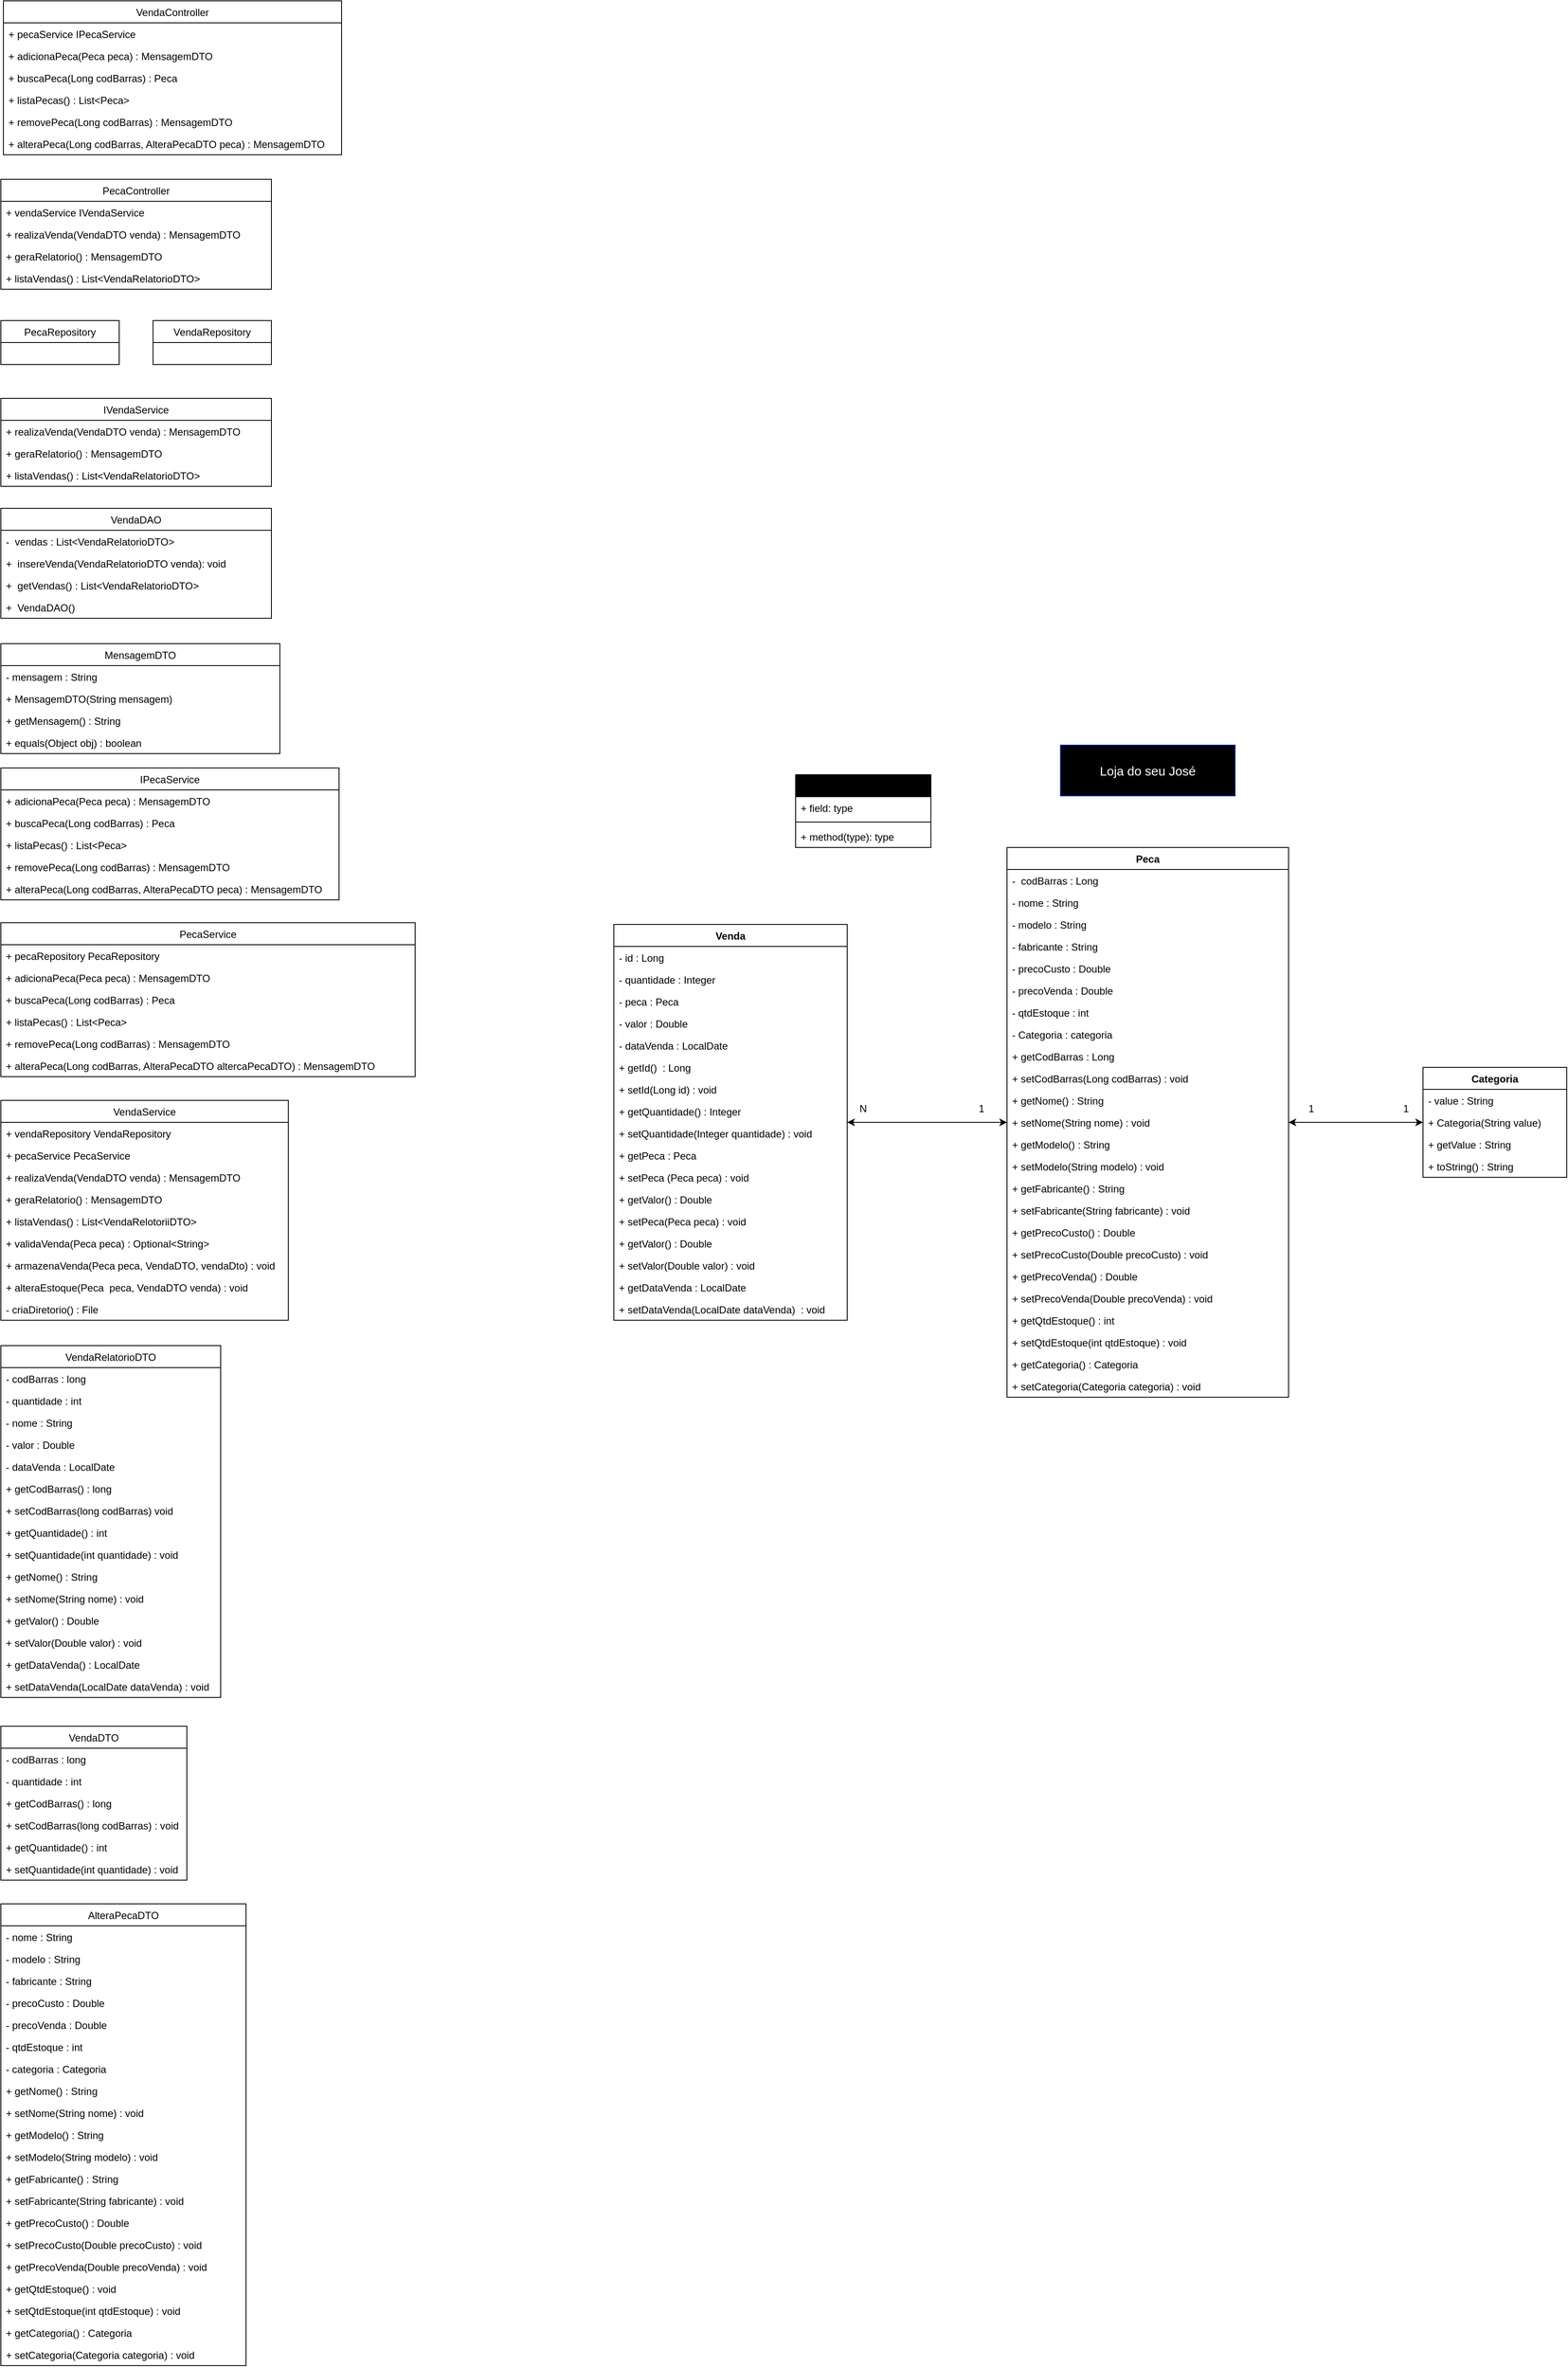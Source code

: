 <mxfile version="13.8.0" type="device" pages="2"><diagram id="IAqrEQ3vMiGtx_GB3vQo" name="Loja do seu José"><mxGraphModel dx="3493" dy="1776" grid="1" gridSize="10" guides="1" tooltips="1" connect="1" arrows="1" fold="1" page="1" pageScale="1" pageWidth="827" pageHeight="1169" math="0" shadow="0"><root><mxCell id="0"/><mxCell id="1" parent="0"/><mxCell id="rIMj-4vaXP5fmbL1IHmz-45" value="IPecaService" style="swimlane;fontStyle=0;childLayout=stackLayout;horizontal=1;startSize=26;fillColor=none;horizontalStack=0;resizeParent=1;resizeParentMax=0;resizeLast=0;collapsible=1;marginBottom=0;" vertex="1" parent="1"><mxGeometry x="-2450" y="17" width="400" height="156" as="geometry"/></mxCell><mxCell id="rIMj-4vaXP5fmbL1IHmz-46" value="+ adicionaPeca(Peca peca) : MensagemDTO" style="text;strokeColor=none;fillColor=none;align=left;verticalAlign=top;spacingLeft=4;spacingRight=4;overflow=hidden;rotatable=0;points=[[0,0.5],[1,0.5]];portConstraint=eastwest;" vertex="1" parent="rIMj-4vaXP5fmbL1IHmz-45"><mxGeometry y="26" width="400" height="26" as="geometry"/></mxCell><mxCell id="rIMj-4vaXP5fmbL1IHmz-47" value="+ buscaPeca(Long codBarras) : Peca" style="text;strokeColor=none;fillColor=none;align=left;verticalAlign=top;spacingLeft=4;spacingRight=4;overflow=hidden;rotatable=0;points=[[0,0.5],[1,0.5]];portConstraint=eastwest;" vertex="1" parent="rIMj-4vaXP5fmbL1IHmz-45"><mxGeometry y="52" width="400" height="26" as="geometry"/></mxCell><mxCell id="rIMj-4vaXP5fmbL1IHmz-48" value="+ listaPecas() : List&lt;Peca&gt;" style="text;strokeColor=none;fillColor=none;align=left;verticalAlign=top;spacingLeft=4;spacingRight=4;overflow=hidden;rotatable=0;points=[[0,0.5],[1,0.5]];portConstraint=eastwest;" vertex="1" parent="rIMj-4vaXP5fmbL1IHmz-45"><mxGeometry y="78" width="400" height="26" as="geometry"/></mxCell><mxCell id="rIMj-4vaXP5fmbL1IHmz-149" value="+ removePeca(Long codBarras) : MensagemDTO" style="text;strokeColor=none;fillColor=none;align=left;verticalAlign=top;spacingLeft=4;spacingRight=4;overflow=hidden;rotatable=0;points=[[0,0.5],[1,0.5]];portConstraint=eastwest;" vertex="1" parent="rIMj-4vaXP5fmbL1IHmz-45"><mxGeometry y="104" width="400" height="26" as="geometry"/></mxCell><mxCell id="rIMj-4vaXP5fmbL1IHmz-150" value="+ alteraPeca(Long codBarras, AlteraPecaDTO peca) : MensagemDTO " style="text;strokeColor=none;fillColor=none;align=left;verticalAlign=top;spacingLeft=4;spacingRight=4;overflow=hidden;rotatable=0;points=[[0,0.5],[1,0.5]];portConstraint=eastwest;" vertex="1" parent="rIMj-4vaXP5fmbL1IHmz-45"><mxGeometry y="130" width="400" height="26" as="geometry"/></mxCell><mxCell id="rIMj-4vaXP5fmbL1IHmz-17" value="MensagemDTO" style="swimlane;fontStyle=0;childLayout=stackLayout;horizontal=1;startSize=26;fillColor=none;horizontalStack=0;resizeParent=1;resizeParentMax=0;resizeLast=0;collapsible=1;marginBottom=0;" vertex="1" parent="1"><mxGeometry x="-2450" y="-130" width="330" height="130" as="geometry"/></mxCell><mxCell id="rIMj-4vaXP5fmbL1IHmz-18" value="- mensagem : String" style="text;strokeColor=none;fillColor=none;align=left;verticalAlign=top;spacingLeft=4;spacingRight=4;overflow=hidden;rotatable=0;points=[[0,0.5],[1,0.5]];portConstraint=eastwest;" vertex="1" parent="rIMj-4vaXP5fmbL1IHmz-17"><mxGeometry y="26" width="330" height="26" as="geometry"/></mxCell><mxCell id="rIMj-4vaXP5fmbL1IHmz-19" value="+ MensagemDTO(String mensagem)" style="text;strokeColor=none;fillColor=none;align=left;verticalAlign=top;spacingLeft=4;spacingRight=4;overflow=hidden;rotatable=0;points=[[0,0.5],[1,0.5]];portConstraint=eastwest;" vertex="1" parent="rIMj-4vaXP5fmbL1IHmz-17"><mxGeometry y="52" width="330" height="26" as="geometry"/></mxCell><mxCell id="rIMj-4vaXP5fmbL1IHmz-20" value="+ getMensagem() : String" style="text;strokeColor=none;fillColor=none;align=left;verticalAlign=top;spacingLeft=4;spacingRight=4;overflow=hidden;rotatable=0;points=[[0,0.5],[1,0.5]];portConstraint=eastwest;" vertex="1" parent="rIMj-4vaXP5fmbL1IHmz-17"><mxGeometry y="78" width="330" height="26" as="geometry"/></mxCell><mxCell id="rIMj-4vaXP5fmbL1IHmz-123" value="+ equals(Object obj) : boolean" style="text;strokeColor=none;fillColor=none;align=left;verticalAlign=top;spacingLeft=4;spacingRight=4;overflow=hidden;rotatable=0;points=[[0,0.5],[1,0.5]];portConstraint=eastwest;" vertex="1" parent="rIMj-4vaXP5fmbL1IHmz-17"><mxGeometry y="104" width="330" height="26" as="geometry"/></mxCell><mxCell id="rIMj-4vaXP5fmbL1IHmz-57" value="PecaService" style="swimlane;fontStyle=0;childLayout=stackLayout;horizontal=1;startSize=26;fillColor=none;horizontalStack=0;resizeParent=1;resizeParentMax=0;resizeLast=0;collapsible=1;marginBottom=0;" vertex="1" parent="1"><mxGeometry x="-2450" y="200" width="490" height="182" as="geometry"/></mxCell><mxCell id="rIMj-4vaXP5fmbL1IHmz-58" value="+ pecaRepository PecaRepository" style="text;strokeColor=none;fillColor=none;align=left;verticalAlign=top;spacingLeft=4;spacingRight=4;overflow=hidden;rotatable=0;points=[[0,0.5],[1,0.5]];portConstraint=eastwest;" vertex="1" parent="rIMj-4vaXP5fmbL1IHmz-57"><mxGeometry y="26" width="490" height="26" as="geometry"/></mxCell><mxCell id="rIMj-4vaXP5fmbL1IHmz-59" value="+ adicionaPeca(Peca peca) : MensagemDTO" style="text;strokeColor=none;fillColor=none;align=left;verticalAlign=top;spacingLeft=4;spacingRight=4;overflow=hidden;rotatable=0;points=[[0,0.5],[1,0.5]];portConstraint=eastwest;" vertex="1" parent="rIMj-4vaXP5fmbL1IHmz-57"><mxGeometry y="52" width="490" height="26" as="geometry"/></mxCell><mxCell id="rIMj-4vaXP5fmbL1IHmz-60" value="+ buscaPeca(Long codBarras) : Peca" style="text;strokeColor=none;fillColor=none;align=left;verticalAlign=top;spacingLeft=4;spacingRight=4;overflow=hidden;rotatable=0;points=[[0,0.5],[1,0.5]];portConstraint=eastwest;" vertex="1" parent="rIMj-4vaXP5fmbL1IHmz-57"><mxGeometry y="78" width="490" height="26" as="geometry"/></mxCell><mxCell id="rIMj-4vaXP5fmbL1IHmz-152" value="+ listaPecas() : List&lt;Peca&gt;" style="text;strokeColor=none;fillColor=none;align=left;verticalAlign=top;spacingLeft=4;spacingRight=4;overflow=hidden;rotatable=0;points=[[0,0.5],[1,0.5]];portConstraint=eastwest;" vertex="1" parent="rIMj-4vaXP5fmbL1IHmz-57"><mxGeometry y="104" width="490" height="26" as="geometry"/></mxCell><mxCell id="rIMj-4vaXP5fmbL1IHmz-153" value="+ removePeca(Long codBarras) : MensagemDTO" style="text;strokeColor=none;fillColor=none;align=left;verticalAlign=top;spacingLeft=4;spacingRight=4;overflow=hidden;rotatable=0;points=[[0,0.5],[1,0.5]];portConstraint=eastwest;" vertex="1" parent="rIMj-4vaXP5fmbL1IHmz-57"><mxGeometry y="130" width="490" height="26" as="geometry"/></mxCell><mxCell id="rIMj-4vaXP5fmbL1IHmz-154" value="+ alteraPeca(Long codBarras, AlteraPecaDTO altercaPecaDTO) : MensagemDTO" style="text;strokeColor=none;fillColor=none;align=left;verticalAlign=top;spacingLeft=4;spacingRight=4;overflow=hidden;rotatable=0;points=[[0,0.5],[1,0.5]];portConstraint=eastwest;" vertex="1" parent="rIMj-4vaXP5fmbL1IHmz-57"><mxGeometry y="156" width="490" height="26" as="geometry"/></mxCell><mxCell id="rIMj-4vaXP5fmbL1IHmz-9" value="VendaDAO" style="swimlane;fontStyle=0;childLayout=stackLayout;horizontal=1;startSize=26;fillColor=none;horizontalStack=0;resizeParent=1;resizeParentMax=0;resizeLast=0;collapsible=1;marginBottom=0;" vertex="1" parent="1"><mxGeometry x="-2450" y="-290" width="320" height="130" as="geometry"/></mxCell><mxCell id="rIMj-4vaXP5fmbL1IHmz-10" value="-  vendas : List&lt;VendaRelatorioDTO&gt;" style="text;strokeColor=none;fillColor=none;align=left;verticalAlign=top;spacingLeft=4;spacingRight=4;overflow=hidden;rotatable=0;points=[[0,0.5],[1,0.5]];portConstraint=eastwest;" vertex="1" parent="rIMj-4vaXP5fmbL1IHmz-9"><mxGeometry y="26" width="320" height="26" as="geometry"/></mxCell><mxCell id="rIMj-4vaXP5fmbL1IHmz-11" value="+  insereVenda(VendaRelatorioDTO venda): void" style="text;strokeColor=none;fillColor=none;align=left;verticalAlign=top;spacingLeft=4;spacingRight=4;overflow=hidden;rotatable=0;points=[[0,0.5],[1,0.5]];portConstraint=eastwest;" vertex="1" parent="rIMj-4vaXP5fmbL1IHmz-9"><mxGeometry y="52" width="320" height="26" as="geometry"/></mxCell><mxCell id="rIMj-4vaXP5fmbL1IHmz-12" value="+  getVendas() : List&lt;VendaRelatorioDTO&gt; " style="text;strokeColor=none;fillColor=none;align=left;verticalAlign=top;spacingLeft=4;spacingRight=4;overflow=hidden;rotatable=0;points=[[0,0.5],[1,0.5]];portConstraint=eastwest;" vertex="1" parent="rIMj-4vaXP5fmbL1IHmz-9"><mxGeometry y="78" width="320" height="26" as="geometry"/></mxCell><mxCell id="rIMj-4vaXP5fmbL1IHmz-69" value="+  VendaDAO()" style="text;strokeColor=none;fillColor=none;align=left;verticalAlign=top;spacingLeft=4;spacingRight=4;overflow=hidden;rotatable=0;points=[[0,0.5],[1,0.5]];portConstraint=eastwest;" vertex="1" parent="rIMj-4vaXP5fmbL1IHmz-9"><mxGeometry y="104" width="320" height="26" as="geometry"/></mxCell><mxCell id="rIMj-4vaXP5fmbL1IHmz-157" value="VendaService" style="swimlane;fontStyle=0;childLayout=stackLayout;horizontal=1;startSize=26;fillColor=none;horizontalStack=0;resizeParent=1;resizeParentMax=0;resizeLast=0;collapsible=1;marginBottom=0;" vertex="1" parent="1"><mxGeometry x="-2450" y="410" width="340" height="260" as="geometry"/></mxCell><mxCell id="rIMj-4vaXP5fmbL1IHmz-158" value="+ vendaRepository VendaRepository" style="text;strokeColor=none;fillColor=none;align=left;verticalAlign=top;spacingLeft=4;spacingRight=4;overflow=hidden;rotatable=0;points=[[0,0.5],[1,0.5]];portConstraint=eastwest;" vertex="1" parent="rIMj-4vaXP5fmbL1IHmz-157"><mxGeometry y="26" width="340" height="26" as="geometry"/></mxCell><mxCell id="rIMj-4vaXP5fmbL1IHmz-159" value="+ pecaService PecaService" style="text;strokeColor=none;fillColor=none;align=left;verticalAlign=top;spacingLeft=4;spacingRight=4;overflow=hidden;rotatable=0;points=[[0,0.5],[1,0.5]];portConstraint=eastwest;" vertex="1" parent="rIMj-4vaXP5fmbL1IHmz-157"><mxGeometry y="52" width="340" height="26" as="geometry"/></mxCell><mxCell id="rIMj-4vaXP5fmbL1IHmz-160" value="+ realizaVenda(VendaDTO venda) : MensagemDTO" style="text;strokeColor=none;fillColor=none;align=left;verticalAlign=top;spacingLeft=4;spacingRight=4;overflow=hidden;rotatable=0;points=[[0,0.5],[1,0.5]];portConstraint=eastwest;" vertex="1" parent="rIMj-4vaXP5fmbL1IHmz-157"><mxGeometry y="78" width="340" height="26" as="geometry"/></mxCell><mxCell id="rIMj-4vaXP5fmbL1IHmz-161" value="+ geraRelatorio() : MensagemDTO" style="text;strokeColor=none;fillColor=none;align=left;verticalAlign=top;spacingLeft=4;spacingRight=4;overflow=hidden;rotatable=0;points=[[0,0.5],[1,0.5]];portConstraint=eastwest;" vertex="1" parent="rIMj-4vaXP5fmbL1IHmz-157"><mxGeometry y="104" width="340" height="26" as="geometry"/></mxCell><mxCell id="rIMj-4vaXP5fmbL1IHmz-162" value="+ listaVendas() : List&lt;VendaRelotoriiDTO&gt;" style="text;strokeColor=none;fillColor=none;align=left;verticalAlign=top;spacingLeft=4;spacingRight=4;overflow=hidden;rotatable=0;points=[[0,0.5],[1,0.5]];portConstraint=eastwest;" vertex="1" parent="rIMj-4vaXP5fmbL1IHmz-157"><mxGeometry y="130" width="340" height="26" as="geometry"/></mxCell><mxCell id="rIMj-4vaXP5fmbL1IHmz-163" value="+ validaVenda(Peca peca) : Optional&lt;String&gt;" style="text;strokeColor=none;fillColor=none;align=left;verticalAlign=top;spacingLeft=4;spacingRight=4;overflow=hidden;rotatable=0;points=[[0,0.5],[1,0.5]];portConstraint=eastwest;" vertex="1" parent="rIMj-4vaXP5fmbL1IHmz-157"><mxGeometry y="156" width="340" height="26" as="geometry"/></mxCell><mxCell id="rIMj-4vaXP5fmbL1IHmz-164" value="+ armazenaVenda(Peca peca, VendaDTO, vendaDto) : void " style="text;strokeColor=none;fillColor=none;align=left;verticalAlign=top;spacingLeft=4;spacingRight=4;overflow=hidden;rotatable=0;points=[[0,0.5],[1,0.5]];portConstraint=eastwest;" vertex="1" parent="rIMj-4vaXP5fmbL1IHmz-157"><mxGeometry y="182" width="340" height="26" as="geometry"/></mxCell><mxCell id="rIMj-4vaXP5fmbL1IHmz-165" value="+ alteraEstoque(Peca  peca, VendaDTO venda) : void " style="text;strokeColor=none;fillColor=none;align=left;verticalAlign=top;spacingLeft=4;spacingRight=4;overflow=hidden;rotatable=0;points=[[0,0.5],[1,0.5]];portConstraint=eastwest;" vertex="1" parent="rIMj-4vaXP5fmbL1IHmz-157"><mxGeometry y="208" width="340" height="26" as="geometry"/></mxCell><mxCell id="rIMj-4vaXP5fmbL1IHmz-166" value="- criaDiretorio() : File" style="text;strokeColor=none;fillColor=none;align=left;verticalAlign=top;spacingLeft=4;spacingRight=4;overflow=hidden;rotatable=0;points=[[0,0.5],[1,0.5]];portConstraint=eastwest;" vertex="1" parent="rIMj-4vaXP5fmbL1IHmz-157"><mxGeometry y="234" width="340" height="26" as="geometry"/></mxCell><mxCell id="rIMj-4vaXP5fmbL1IHmz-25" value="VendaRelatorioDTO" style="swimlane;fontStyle=0;childLayout=stackLayout;horizontal=1;startSize=26;fillColor=none;horizontalStack=0;resizeParent=1;resizeParentMax=0;resizeLast=0;collapsible=1;marginBottom=0;" vertex="1" parent="1"><mxGeometry x="-2450" y="700" width="260" height="416" as="geometry"/></mxCell><mxCell id="rIMj-4vaXP5fmbL1IHmz-26" value="- codBarras : long" style="text;strokeColor=none;fillColor=none;align=left;verticalAlign=top;spacingLeft=4;spacingRight=4;overflow=hidden;rotatable=0;points=[[0,0.5],[1,0.5]];portConstraint=eastwest;" vertex="1" parent="rIMj-4vaXP5fmbL1IHmz-25"><mxGeometry y="26" width="260" height="26" as="geometry"/></mxCell><mxCell id="rIMj-4vaXP5fmbL1IHmz-27" value="- quantidade : int" style="text;strokeColor=none;fillColor=none;align=left;verticalAlign=top;spacingLeft=4;spacingRight=4;overflow=hidden;rotatable=0;points=[[0,0.5],[1,0.5]];portConstraint=eastwest;" vertex="1" parent="rIMj-4vaXP5fmbL1IHmz-25"><mxGeometry y="52" width="260" height="26" as="geometry"/></mxCell><mxCell id="rIMj-4vaXP5fmbL1IHmz-28" value="- nome : String" style="text;strokeColor=none;fillColor=none;align=left;verticalAlign=top;spacingLeft=4;spacingRight=4;overflow=hidden;rotatable=0;points=[[0,0.5],[1,0.5]];portConstraint=eastwest;" vertex="1" parent="rIMj-4vaXP5fmbL1IHmz-25"><mxGeometry y="78" width="260" height="26" as="geometry"/></mxCell><mxCell id="rIMj-4vaXP5fmbL1IHmz-107" value="- valor : Double" style="text;strokeColor=none;fillColor=none;align=left;verticalAlign=top;spacingLeft=4;spacingRight=4;overflow=hidden;rotatable=0;points=[[0,0.5],[1,0.5]];portConstraint=eastwest;" vertex="1" parent="rIMj-4vaXP5fmbL1IHmz-25"><mxGeometry y="104" width="260" height="26" as="geometry"/></mxCell><mxCell id="rIMj-4vaXP5fmbL1IHmz-108" value="- dataVenda : LocalDate" style="text;strokeColor=none;fillColor=none;align=left;verticalAlign=top;spacingLeft=4;spacingRight=4;overflow=hidden;rotatable=0;points=[[0,0.5],[1,0.5]];portConstraint=eastwest;" vertex="1" parent="rIMj-4vaXP5fmbL1IHmz-25"><mxGeometry y="130" width="260" height="26" as="geometry"/></mxCell><mxCell id="rIMj-4vaXP5fmbL1IHmz-109" value="+ getCodBarras() : long" style="text;strokeColor=none;fillColor=none;align=left;verticalAlign=top;spacingLeft=4;spacingRight=4;overflow=hidden;rotatable=0;points=[[0,0.5],[1,0.5]];portConstraint=eastwest;" vertex="1" parent="rIMj-4vaXP5fmbL1IHmz-25"><mxGeometry y="156" width="260" height="26" as="geometry"/></mxCell><mxCell id="rIMj-4vaXP5fmbL1IHmz-110" value="+ setCodBarras(long codBarras) void" style="text;strokeColor=none;fillColor=none;align=left;verticalAlign=top;spacingLeft=4;spacingRight=4;overflow=hidden;rotatable=0;points=[[0,0.5],[1,0.5]];portConstraint=eastwest;" vertex="1" parent="rIMj-4vaXP5fmbL1IHmz-25"><mxGeometry y="182" width="260" height="26" as="geometry"/></mxCell><mxCell id="rIMj-4vaXP5fmbL1IHmz-111" value="+ getQuantidade() : int" style="text;strokeColor=none;fillColor=none;align=left;verticalAlign=top;spacingLeft=4;spacingRight=4;overflow=hidden;rotatable=0;points=[[0,0.5],[1,0.5]];portConstraint=eastwest;" vertex="1" parent="rIMj-4vaXP5fmbL1IHmz-25"><mxGeometry y="208" width="260" height="26" as="geometry"/></mxCell><mxCell id="rIMj-4vaXP5fmbL1IHmz-112" value="+ setQuantidade(int quantidade) : void" style="text;strokeColor=none;fillColor=none;align=left;verticalAlign=top;spacingLeft=4;spacingRight=4;overflow=hidden;rotatable=0;points=[[0,0.5],[1,0.5]];portConstraint=eastwest;" vertex="1" parent="rIMj-4vaXP5fmbL1IHmz-25"><mxGeometry y="234" width="260" height="26" as="geometry"/></mxCell><mxCell id="rIMj-4vaXP5fmbL1IHmz-114" value="+ getNome() : String" style="text;strokeColor=none;fillColor=none;align=left;verticalAlign=top;spacingLeft=4;spacingRight=4;overflow=hidden;rotatable=0;points=[[0,0.5],[1,0.5]];portConstraint=eastwest;" vertex="1" parent="rIMj-4vaXP5fmbL1IHmz-25"><mxGeometry y="260" width="260" height="26" as="geometry"/></mxCell><mxCell id="rIMj-4vaXP5fmbL1IHmz-113" value="+ setNome(String nome) : void" style="text;strokeColor=none;fillColor=none;align=left;verticalAlign=top;spacingLeft=4;spacingRight=4;overflow=hidden;rotatable=0;points=[[0,0.5],[1,0.5]];portConstraint=eastwest;" vertex="1" parent="rIMj-4vaXP5fmbL1IHmz-25"><mxGeometry y="286" width="260" height="26" as="geometry"/></mxCell><mxCell id="rIMj-4vaXP5fmbL1IHmz-115" value="+ getValor() : Double" style="text;strokeColor=none;fillColor=none;align=left;verticalAlign=top;spacingLeft=4;spacingRight=4;overflow=hidden;rotatable=0;points=[[0,0.5],[1,0.5]];portConstraint=eastwest;" vertex="1" parent="rIMj-4vaXP5fmbL1IHmz-25"><mxGeometry y="312" width="260" height="26" as="geometry"/></mxCell><mxCell id="rIMj-4vaXP5fmbL1IHmz-116" value="+ setValor(Double valor) : void" style="text;strokeColor=none;fillColor=none;align=left;verticalAlign=top;spacingLeft=4;spacingRight=4;overflow=hidden;rotatable=0;points=[[0,0.5],[1,0.5]];portConstraint=eastwest;" vertex="1" parent="rIMj-4vaXP5fmbL1IHmz-25"><mxGeometry y="338" width="260" height="26" as="geometry"/></mxCell><mxCell id="rIMj-4vaXP5fmbL1IHmz-117" value="+ getDataVenda() : LocalDate" style="text;strokeColor=none;fillColor=none;align=left;verticalAlign=top;spacingLeft=4;spacingRight=4;overflow=hidden;rotatable=0;points=[[0,0.5],[1,0.5]];portConstraint=eastwest;" vertex="1" parent="rIMj-4vaXP5fmbL1IHmz-25"><mxGeometry y="364" width="260" height="26" as="geometry"/></mxCell><mxCell id="rIMj-4vaXP5fmbL1IHmz-118" value="+ setDataVenda(LocalDate dataVenda) : void" style="text;strokeColor=none;fillColor=none;align=left;verticalAlign=top;spacingLeft=4;spacingRight=4;overflow=hidden;rotatable=0;points=[[0,0.5],[1,0.5]];portConstraint=eastwest;" vertex="1" parent="rIMj-4vaXP5fmbL1IHmz-25"><mxGeometry y="390" width="260" height="26" as="geometry"/></mxCell><mxCell id="rIMj-4vaXP5fmbL1IHmz-5" value="VendaController" style="swimlane;fontStyle=0;childLayout=stackLayout;horizontal=1;startSize=26;fillColor=none;horizontalStack=0;resizeParent=1;resizeParentMax=0;resizeLast=0;collapsible=1;marginBottom=0;" vertex="1" parent="1"><mxGeometry x="-2447" y="-890" width="400" height="182" as="geometry"/></mxCell><mxCell id="rIMj-4vaXP5fmbL1IHmz-6" value="+ pecaService IPecaService" style="text;strokeColor=none;fillColor=none;align=left;verticalAlign=top;spacingLeft=4;spacingRight=4;overflow=hidden;rotatable=0;points=[[0,0.5],[1,0.5]];portConstraint=eastwest;" vertex="1" parent="rIMj-4vaXP5fmbL1IHmz-5"><mxGeometry y="26" width="400" height="26" as="geometry"/></mxCell><mxCell id="rIMj-4vaXP5fmbL1IHmz-7" value="+ adicionaPeca(Peca peca) : MensagemDTO" style="text;strokeColor=none;fillColor=none;align=left;verticalAlign=top;spacingLeft=4;spacingRight=4;overflow=hidden;rotatable=0;points=[[0,0.5],[1,0.5]];portConstraint=eastwest;" vertex="1" parent="rIMj-4vaXP5fmbL1IHmz-5"><mxGeometry y="52" width="400" height="26" as="geometry"/></mxCell><mxCell id="rIMj-4vaXP5fmbL1IHmz-8" value="+ buscaPeca(Long codBarras) : Peca" style="text;strokeColor=none;fillColor=none;align=left;verticalAlign=top;spacingLeft=4;spacingRight=4;overflow=hidden;rotatable=0;points=[[0,0.5],[1,0.5]];portConstraint=eastwest;" vertex="1" parent="rIMj-4vaXP5fmbL1IHmz-5"><mxGeometry y="78" width="400" height="26" as="geometry"/></mxCell><mxCell id="rIMj-4vaXP5fmbL1IHmz-168" value="+ listaPecas() : List&lt;Peca&gt;" style="text;strokeColor=none;fillColor=none;align=left;verticalAlign=top;spacingLeft=4;spacingRight=4;overflow=hidden;rotatable=0;points=[[0,0.5],[1,0.5]];portConstraint=eastwest;" vertex="1" parent="rIMj-4vaXP5fmbL1IHmz-5"><mxGeometry y="104" width="400" height="26" as="geometry"/></mxCell><mxCell id="rIMj-4vaXP5fmbL1IHmz-169" value="+ removePeca(Long codBarras) : MensagemDTO" style="text;strokeColor=none;fillColor=none;align=left;verticalAlign=top;spacingLeft=4;spacingRight=4;overflow=hidden;rotatable=0;points=[[0,0.5],[1,0.5]];portConstraint=eastwest;" vertex="1" parent="rIMj-4vaXP5fmbL1IHmz-5"><mxGeometry y="130" width="400" height="26" as="geometry"/></mxCell><mxCell id="rIMj-4vaXP5fmbL1IHmz-170" value="+ alteraPeca(Long codBarras, AlteraPecaDTO peca) : MensagemDTO" style="text;strokeColor=none;fillColor=none;align=left;verticalAlign=top;spacingLeft=4;spacingRight=4;overflow=hidden;rotatable=0;points=[[0,0.5],[1,0.5]];portConstraint=eastwest;" vertex="1" parent="rIMj-4vaXP5fmbL1IHmz-5"><mxGeometry y="156" width="400" height="26" as="geometry"/></mxCell><mxCell id="rIMj-4vaXP5fmbL1IHmz-1" value="PecaController" style="swimlane;fontStyle=0;childLayout=stackLayout;horizontal=1;startSize=26;fillColor=none;horizontalStack=0;resizeParent=1;resizeParentMax=0;resizeLast=0;collapsible=1;marginBottom=0;" vertex="1" parent="1"><mxGeometry x="-2450" y="-679" width="320" height="130" as="geometry"/></mxCell><mxCell id="rIMj-4vaXP5fmbL1IHmz-2" value="+ vendaService IVendaService" style="text;strokeColor=none;fillColor=none;align=left;verticalAlign=top;spacingLeft=4;spacingRight=4;overflow=hidden;rotatable=0;points=[[0,0.5],[1,0.5]];portConstraint=eastwest;" vertex="1" parent="rIMj-4vaXP5fmbL1IHmz-1"><mxGeometry y="26" width="320" height="26" as="geometry"/></mxCell><mxCell id="rIMj-4vaXP5fmbL1IHmz-3" value="+ realizaVenda(VendaDTO venda) : MensagemDTO" style="text;strokeColor=none;fillColor=none;align=left;verticalAlign=top;spacingLeft=4;spacingRight=4;overflow=hidden;rotatable=0;points=[[0,0.5],[1,0.5]];portConstraint=eastwest;" vertex="1" parent="rIMj-4vaXP5fmbL1IHmz-1"><mxGeometry y="52" width="320" height="26" as="geometry"/></mxCell><mxCell id="rIMj-4vaXP5fmbL1IHmz-4" value="+ geraRelatorio() : MensagemDTO" style="text;strokeColor=none;fillColor=none;align=left;verticalAlign=top;spacingLeft=4;spacingRight=4;overflow=hidden;rotatable=0;points=[[0,0.5],[1,0.5]];portConstraint=eastwest;" vertex="1" parent="rIMj-4vaXP5fmbL1IHmz-1"><mxGeometry y="78" width="320" height="26" as="geometry"/></mxCell><mxCell id="rIMj-4vaXP5fmbL1IHmz-171" value="+ listaVendas() : List&lt;VendaRelatorioDTO&gt;" style="text;strokeColor=none;fillColor=none;align=left;verticalAlign=top;spacingLeft=4;spacingRight=4;overflow=hidden;rotatable=0;points=[[0,0.5],[1,0.5]];portConstraint=eastwest;" vertex="1" parent="rIMj-4vaXP5fmbL1IHmz-1"><mxGeometry y="104" width="320" height="26" as="geometry"/></mxCell><mxCell id="rIMj-4vaXP5fmbL1IHmz-41" value="PecaRepository" style="swimlane;fontStyle=0;childLayout=stackLayout;horizontal=1;startSize=26;fillColor=none;horizontalStack=0;resizeParent=1;resizeParentMax=0;resizeLast=0;collapsible=1;marginBottom=0;" vertex="1" parent="1"><mxGeometry x="-2450" y="-512" width="140" height="52" as="geometry"/></mxCell><mxCell id="rIMj-4vaXP5fmbL1IHmz-49" value="VendaRepository" style="swimlane;fontStyle=0;childLayout=stackLayout;horizontal=1;startSize=26;fillColor=none;horizontalStack=0;resizeParent=1;resizeParentMax=0;resizeLast=0;collapsible=1;marginBottom=0;" vertex="1" parent="1"><mxGeometry x="-2270" y="-512" width="140" height="52" as="geometry"/></mxCell><mxCell id="rIMj-4vaXP5fmbL1IHmz-21" value="VendaDTO" style="swimlane;fontStyle=0;childLayout=stackLayout;horizontal=1;startSize=26;fillColor=none;horizontalStack=0;resizeParent=1;resizeParentMax=0;resizeLast=0;collapsible=1;marginBottom=0;" vertex="1" parent="1"><mxGeometry x="-2450" y="1150" width="220" height="182" as="geometry"/></mxCell><mxCell id="rIMj-4vaXP5fmbL1IHmz-22" value="- codBarras : long" style="text;strokeColor=none;fillColor=none;align=left;verticalAlign=top;spacingLeft=4;spacingRight=4;overflow=hidden;rotatable=0;points=[[0,0.5],[1,0.5]];portConstraint=eastwest;" vertex="1" parent="rIMj-4vaXP5fmbL1IHmz-21"><mxGeometry y="26" width="220" height="26" as="geometry"/></mxCell><mxCell id="rIMj-4vaXP5fmbL1IHmz-23" value="- quantidade : int" style="text;strokeColor=none;fillColor=none;align=left;verticalAlign=top;spacingLeft=4;spacingRight=4;overflow=hidden;rotatable=0;points=[[0,0.5],[1,0.5]];portConstraint=eastwest;" vertex="1" parent="rIMj-4vaXP5fmbL1IHmz-21"><mxGeometry y="52" width="220" height="26" as="geometry"/></mxCell><mxCell id="rIMj-4vaXP5fmbL1IHmz-24" value="+ getCodBarras() : long" style="text;strokeColor=none;fillColor=none;align=left;verticalAlign=top;spacingLeft=4;spacingRight=4;overflow=hidden;rotatable=0;points=[[0,0.5],[1,0.5]];portConstraint=eastwest;" vertex="1" parent="rIMj-4vaXP5fmbL1IHmz-21"><mxGeometry y="78" width="220" height="26" as="geometry"/></mxCell><mxCell id="rIMj-4vaXP5fmbL1IHmz-144" value="+ setCodBarras(long codBarras) : void" style="text;strokeColor=none;fillColor=none;align=left;verticalAlign=top;spacingLeft=4;spacingRight=4;overflow=hidden;rotatable=0;points=[[0,0.5],[1,0.5]];portConstraint=eastwest;" vertex="1" parent="rIMj-4vaXP5fmbL1IHmz-21"><mxGeometry y="104" width="220" height="26" as="geometry"/></mxCell><mxCell id="rIMj-4vaXP5fmbL1IHmz-145" value="+ getQuantidade() : int" style="text;strokeColor=none;fillColor=none;align=left;verticalAlign=top;spacingLeft=4;spacingRight=4;overflow=hidden;rotatable=0;points=[[0,0.5],[1,0.5]];portConstraint=eastwest;" vertex="1" parent="rIMj-4vaXP5fmbL1IHmz-21"><mxGeometry y="130" width="220" height="26" as="geometry"/></mxCell><mxCell id="rIMj-4vaXP5fmbL1IHmz-146" value="+ setQuantidade(int quantidade) : void" style="text;strokeColor=none;fillColor=none;align=left;verticalAlign=top;spacingLeft=4;spacingRight=4;overflow=hidden;rotatable=0;points=[[0,0.5],[1,0.5]];portConstraint=eastwest;" vertex="1" parent="rIMj-4vaXP5fmbL1IHmz-21"><mxGeometry y="156" width="220" height="26" as="geometry"/></mxCell><mxCell id="rIMj-4vaXP5fmbL1IHmz-53" value="IVendaService" style="swimlane;fontStyle=0;childLayout=stackLayout;horizontal=1;startSize=26;fillColor=none;horizontalStack=0;resizeParent=1;resizeParentMax=0;resizeLast=0;collapsible=1;marginBottom=0;" vertex="1" parent="1"><mxGeometry x="-2450" y="-420" width="320" height="104" as="geometry"/></mxCell><mxCell id="rIMj-4vaXP5fmbL1IHmz-54" value="+ realizaVenda(VendaDTO venda) : MensagemDTO" style="text;strokeColor=none;fillColor=none;align=left;verticalAlign=top;spacingLeft=4;spacingRight=4;overflow=hidden;rotatable=0;points=[[0,0.5],[1,0.5]];portConstraint=eastwest;" vertex="1" parent="rIMj-4vaXP5fmbL1IHmz-53"><mxGeometry y="26" width="320" height="26" as="geometry"/></mxCell><mxCell id="rIMj-4vaXP5fmbL1IHmz-55" value="+ geraRelatorio() : MensagemDTO" style="text;strokeColor=none;fillColor=none;align=left;verticalAlign=top;spacingLeft=4;spacingRight=4;overflow=hidden;rotatable=0;points=[[0,0.5],[1,0.5]];portConstraint=eastwest;" vertex="1" parent="rIMj-4vaXP5fmbL1IHmz-53"><mxGeometry y="52" width="320" height="26" as="geometry"/></mxCell><mxCell id="rIMj-4vaXP5fmbL1IHmz-56" value="+ listaVendas() : List&lt;VendaRelatorioDTO&gt;" style="text;strokeColor=none;fillColor=none;align=left;verticalAlign=top;spacingLeft=4;spacingRight=4;overflow=hidden;rotatable=0;points=[[0,0.5],[1,0.5]];portConstraint=eastwest;" vertex="1" parent="rIMj-4vaXP5fmbL1IHmz-53"><mxGeometry y="78" width="320" height="26" as="geometry"/></mxCell><mxCell id="rIMj-4vaXP5fmbL1IHmz-13" value="AlteraPecaDTO" style="swimlane;fontStyle=0;childLayout=stackLayout;horizontal=1;startSize=26;fillColor=none;horizontalStack=0;resizeParent=1;resizeParentMax=0;resizeLast=0;collapsible=1;marginBottom=0;" vertex="1" parent="1"><mxGeometry x="-2450" y="1360" width="290" height="546" as="geometry"/></mxCell><mxCell id="rIMj-4vaXP5fmbL1IHmz-14" value="- nome : String" style="text;strokeColor=none;fillColor=none;align=left;verticalAlign=top;spacingLeft=4;spacingRight=4;overflow=hidden;rotatable=0;points=[[0,0.5],[1,0.5]];portConstraint=eastwest;" vertex="1" parent="rIMj-4vaXP5fmbL1IHmz-13"><mxGeometry y="26" width="290" height="26" as="geometry"/></mxCell><mxCell id="rIMj-4vaXP5fmbL1IHmz-15" value="- modelo : String" style="text;strokeColor=none;fillColor=none;align=left;verticalAlign=top;spacingLeft=4;spacingRight=4;overflow=hidden;rotatable=0;points=[[0,0.5],[1,0.5]];portConstraint=eastwest;" vertex="1" parent="rIMj-4vaXP5fmbL1IHmz-13"><mxGeometry y="52" width="290" height="26" as="geometry"/></mxCell><mxCell id="rIMj-4vaXP5fmbL1IHmz-129" value="- fabricante : String" style="text;strokeColor=none;fillColor=none;align=left;verticalAlign=top;spacingLeft=4;spacingRight=4;overflow=hidden;rotatable=0;points=[[0,0.5],[1,0.5]];portConstraint=eastwest;" vertex="1" parent="rIMj-4vaXP5fmbL1IHmz-13"><mxGeometry y="78" width="290" height="26" as="geometry"/></mxCell><mxCell id="rIMj-4vaXP5fmbL1IHmz-127" value="- precoCusto : Double" style="text;strokeColor=none;fillColor=none;align=left;verticalAlign=top;spacingLeft=4;spacingRight=4;overflow=hidden;rotatable=0;points=[[0,0.5],[1,0.5]];portConstraint=eastwest;" vertex="1" parent="rIMj-4vaXP5fmbL1IHmz-13"><mxGeometry y="104" width="290" height="26" as="geometry"/></mxCell><mxCell id="rIMj-4vaXP5fmbL1IHmz-128" value="- precoVenda : Double" style="text;strokeColor=none;fillColor=none;align=left;verticalAlign=top;spacingLeft=4;spacingRight=4;overflow=hidden;rotatable=0;points=[[0,0.5],[1,0.5]];portConstraint=eastwest;" vertex="1" parent="rIMj-4vaXP5fmbL1IHmz-13"><mxGeometry y="130" width="290" height="26" as="geometry"/></mxCell><mxCell id="rIMj-4vaXP5fmbL1IHmz-125" value="- qtdEstoque : int" style="text;strokeColor=none;fillColor=none;align=left;verticalAlign=top;spacingLeft=4;spacingRight=4;overflow=hidden;rotatable=0;points=[[0,0.5],[1,0.5]];portConstraint=eastwest;" vertex="1" parent="rIMj-4vaXP5fmbL1IHmz-13"><mxGeometry y="156" width="290" height="26" as="geometry"/></mxCell><mxCell id="rIMj-4vaXP5fmbL1IHmz-126" value="- categoria : Categoria" style="text;strokeColor=none;fillColor=none;align=left;verticalAlign=top;spacingLeft=4;spacingRight=4;overflow=hidden;rotatable=0;points=[[0,0.5],[1,0.5]];portConstraint=eastwest;" vertex="1" parent="rIMj-4vaXP5fmbL1IHmz-13"><mxGeometry y="182" width="290" height="26" as="geometry"/></mxCell><mxCell id="rIMj-4vaXP5fmbL1IHmz-124" value="+ getNome() : String" style="text;strokeColor=none;fillColor=none;align=left;verticalAlign=top;spacingLeft=4;spacingRight=4;overflow=hidden;rotatable=0;points=[[0,0.5],[1,0.5]];portConstraint=eastwest;" vertex="1" parent="rIMj-4vaXP5fmbL1IHmz-13"><mxGeometry y="208" width="290" height="26" as="geometry"/></mxCell><mxCell id="rIMj-4vaXP5fmbL1IHmz-16" value="+ setNome(String nome) : void" style="text;strokeColor=none;fillColor=none;align=left;verticalAlign=top;spacingLeft=4;spacingRight=4;overflow=hidden;rotatable=0;points=[[0,0.5],[1,0.5]];portConstraint=eastwest;" vertex="1" parent="rIMj-4vaXP5fmbL1IHmz-13"><mxGeometry y="234" width="290" height="26" as="geometry"/></mxCell><mxCell id="rIMj-4vaXP5fmbL1IHmz-130" value="+ getModelo() : String" style="text;strokeColor=none;fillColor=none;align=left;verticalAlign=top;spacingLeft=4;spacingRight=4;overflow=hidden;rotatable=0;points=[[0,0.5],[1,0.5]];portConstraint=eastwest;" vertex="1" parent="rIMj-4vaXP5fmbL1IHmz-13"><mxGeometry y="260" width="290" height="26" as="geometry"/></mxCell><mxCell id="rIMj-4vaXP5fmbL1IHmz-131" value="+ setModelo(String modelo) : void" style="text;strokeColor=none;fillColor=none;align=left;verticalAlign=top;spacingLeft=4;spacingRight=4;overflow=hidden;rotatable=0;points=[[0,0.5],[1,0.5]];portConstraint=eastwest;" vertex="1" parent="rIMj-4vaXP5fmbL1IHmz-13"><mxGeometry y="286" width="290" height="26" as="geometry"/></mxCell><mxCell id="rIMj-4vaXP5fmbL1IHmz-132" value="+ getFabricante() : String" style="text;strokeColor=none;fillColor=none;align=left;verticalAlign=top;spacingLeft=4;spacingRight=4;overflow=hidden;rotatable=0;points=[[0,0.5],[1,0.5]];portConstraint=eastwest;" vertex="1" parent="rIMj-4vaXP5fmbL1IHmz-13"><mxGeometry y="312" width="290" height="26" as="geometry"/></mxCell><mxCell id="rIMj-4vaXP5fmbL1IHmz-133" value="+ setFabricante(String fabricante) : void" style="text;strokeColor=none;fillColor=none;align=left;verticalAlign=top;spacingLeft=4;spacingRight=4;overflow=hidden;rotatable=0;points=[[0,0.5],[1,0.5]];portConstraint=eastwest;" vertex="1" parent="rIMj-4vaXP5fmbL1IHmz-13"><mxGeometry y="338" width="290" height="26" as="geometry"/></mxCell><mxCell id="rIMj-4vaXP5fmbL1IHmz-134" value="+ getPrecoCusto() : Double" style="text;strokeColor=none;fillColor=none;align=left;verticalAlign=top;spacingLeft=4;spacingRight=4;overflow=hidden;rotatable=0;points=[[0,0.5],[1,0.5]];portConstraint=eastwest;" vertex="1" parent="rIMj-4vaXP5fmbL1IHmz-13"><mxGeometry y="364" width="290" height="26" as="geometry"/></mxCell><mxCell id="rIMj-4vaXP5fmbL1IHmz-135" value="+ setPrecoCusto(Double precoCusto) : void" style="text;strokeColor=none;fillColor=none;align=left;verticalAlign=top;spacingLeft=4;spacingRight=4;overflow=hidden;rotatable=0;points=[[0,0.5],[1,0.5]];portConstraint=eastwest;" vertex="1" parent="rIMj-4vaXP5fmbL1IHmz-13"><mxGeometry y="390" width="290" height="26" as="geometry"/></mxCell><mxCell id="rIMj-4vaXP5fmbL1IHmz-136" value="+ getPrecoVenda(Double precoVenda) : void" style="text;strokeColor=none;fillColor=none;align=left;verticalAlign=top;spacingLeft=4;spacingRight=4;overflow=hidden;rotatable=0;points=[[0,0.5],[1,0.5]];portConstraint=eastwest;" vertex="1" parent="rIMj-4vaXP5fmbL1IHmz-13"><mxGeometry y="416" width="290" height="26" as="geometry"/></mxCell><mxCell id="rIMj-4vaXP5fmbL1IHmz-137" value="+ getQtdEstoque() : void" style="text;strokeColor=none;fillColor=none;align=left;verticalAlign=top;spacingLeft=4;spacingRight=4;overflow=hidden;rotatable=0;points=[[0,0.5],[1,0.5]];portConstraint=eastwest;" vertex="1" parent="rIMj-4vaXP5fmbL1IHmz-13"><mxGeometry y="442" width="290" height="26" as="geometry"/></mxCell><mxCell id="rIMj-4vaXP5fmbL1IHmz-138" value="+ setQtdEstoque(int qtdEstoque) : void" style="text;strokeColor=none;fillColor=none;align=left;verticalAlign=top;spacingLeft=4;spacingRight=4;overflow=hidden;rotatable=0;points=[[0,0.5],[1,0.5]];portConstraint=eastwest;" vertex="1" parent="rIMj-4vaXP5fmbL1IHmz-13"><mxGeometry y="468" width="290" height="26" as="geometry"/></mxCell><mxCell id="rIMj-4vaXP5fmbL1IHmz-139" value="+ getCategoria() : Categoria" style="text;strokeColor=none;fillColor=none;align=left;verticalAlign=top;spacingLeft=4;spacingRight=4;overflow=hidden;rotatable=0;points=[[0,0.5],[1,0.5]];portConstraint=eastwest;" vertex="1" parent="rIMj-4vaXP5fmbL1IHmz-13"><mxGeometry y="494" width="290" height="26" as="geometry"/></mxCell><mxCell id="rIMj-4vaXP5fmbL1IHmz-140" value="+ setCategoria(Categoria categoria) : void" style="text;strokeColor=none;fillColor=none;align=left;verticalAlign=top;spacingLeft=4;spacingRight=4;overflow=hidden;rotatable=0;points=[[0,0.5],[1,0.5]];portConstraint=eastwest;" vertex="1" parent="rIMj-4vaXP5fmbL1IHmz-13"><mxGeometry y="520" width="290" height="26" as="geometry"/></mxCell><mxCell id="rIMj-4vaXP5fmbL1IHmz-175" style="edgeStyle=orthogonalEdgeStyle;rounded=0;orthogonalLoop=1;jettySize=auto;html=1;startArrow=classic;startFill=1;" edge="1" parent="1" source="rIMj-4vaXP5fmbL1IHmz-33" target="rIMj-4vaXP5fmbL1IHmz-29"><mxGeometry relative="1" as="geometry"><mxPoint x="-1290" y="430" as="targetPoint"/></mxGeometry></mxCell><mxCell id="rIMj-4vaXP5fmbL1IHmz-33" value="Venda" style="swimlane;fontStyle=1;childLayout=stackLayout;horizontal=1;startSize=26;fillColor=none;horizontalStack=0;resizeParent=1;resizeParentMax=0;resizeLast=0;collapsible=1;marginBottom=0;" vertex="1" parent="1"><mxGeometry x="-1725" y="202" width="276" height="468" as="geometry"/></mxCell><mxCell id="rIMj-4vaXP5fmbL1IHmz-34" value="- id : Long" style="text;strokeColor=none;fillColor=none;align=left;verticalAlign=top;spacingLeft=4;spacingRight=4;overflow=hidden;rotatable=0;points=[[0,0.5],[1,0.5]];portConstraint=eastwest;" vertex="1" parent="rIMj-4vaXP5fmbL1IHmz-33"><mxGeometry y="26" width="276" height="26" as="geometry"/></mxCell><mxCell id="rIMj-4vaXP5fmbL1IHmz-35" value="- quantidade : Integer" style="text;strokeColor=none;fillColor=none;align=left;verticalAlign=top;spacingLeft=4;spacingRight=4;overflow=hidden;rotatable=0;points=[[0,0.5],[1,0.5]];portConstraint=eastwest;" vertex="1" parent="rIMj-4vaXP5fmbL1IHmz-33"><mxGeometry y="52" width="276" height="26" as="geometry"/></mxCell><mxCell id="rIMj-4vaXP5fmbL1IHmz-93" value="- peca : Peca" style="text;strokeColor=none;fillColor=none;align=left;verticalAlign=top;spacingLeft=4;spacingRight=4;overflow=hidden;rotatable=0;points=[[0,0.5],[1,0.5]];portConstraint=eastwest;" vertex="1" parent="rIMj-4vaXP5fmbL1IHmz-33"><mxGeometry y="78" width="276" height="26" as="geometry"/></mxCell><mxCell id="rIMj-4vaXP5fmbL1IHmz-94" value="- valor : Double" style="text;strokeColor=none;fillColor=none;align=left;verticalAlign=top;spacingLeft=4;spacingRight=4;overflow=hidden;rotatable=0;points=[[0,0.5],[1,0.5]];portConstraint=eastwest;" vertex="1" parent="rIMj-4vaXP5fmbL1IHmz-33"><mxGeometry y="104" width="276" height="26" as="geometry"/></mxCell><mxCell id="rIMj-4vaXP5fmbL1IHmz-95" value="- dataVenda : LocalDate" style="text;strokeColor=none;fillColor=none;align=left;verticalAlign=top;spacingLeft=4;spacingRight=4;overflow=hidden;rotatable=0;points=[[0,0.5],[1,0.5]];portConstraint=eastwest;" vertex="1" parent="rIMj-4vaXP5fmbL1IHmz-33"><mxGeometry y="130" width="276" height="26" as="geometry"/></mxCell><mxCell id="rIMj-4vaXP5fmbL1IHmz-96" value="+ getId()  : Long" style="text;strokeColor=none;fillColor=none;align=left;verticalAlign=top;spacingLeft=4;spacingRight=4;overflow=hidden;rotatable=0;points=[[0,0.5],[1,0.5]];portConstraint=eastwest;" vertex="1" parent="rIMj-4vaXP5fmbL1IHmz-33"><mxGeometry y="156" width="276" height="26" as="geometry"/></mxCell><mxCell id="rIMj-4vaXP5fmbL1IHmz-97" value="+ setId(Long id) : void" style="text;strokeColor=none;fillColor=none;align=left;verticalAlign=top;spacingLeft=4;spacingRight=4;overflow=hidden;rotatable=0;points=[[0,0.5],[1,0.5]];portConstraint=eastwest;" vertex="1" parent="rIMj-4vaXP5fmbL1IHmz-33"><mxGeometry y="182" width="276" height="26" as="geometry"/></mxCell><mxCell id="rIMj-4vaXP5fmbL1IHmz-98" value="+ getQuantidade() : Integer" style="text;strokeColor=none;fillColor=none;align=left;verticalAlign=top;spacingLeft=4;spacingRight=4;overflow=hidden;rotatable=0;points=[[0,0.5],[1,0.5]];portConstraint=eastwest;" vertex="1" parent="rIMj-4vaXP5fmbL1IHmz-33"><mxGeometry y="208" width="276" height="26" as="geometry"/></mxCell><mxCell id="rIMj-4vaXP5fmbL1IHmz-99" value="+ setQuantidade(Integer quantidade) : void" style="text;strokeColor=none;fillColor=none;align=left;verticalAlign=top;spacingLeft=4;spacingRight=4;overflow=hidden;rotatable=0;points=[[0,0.5],[1,0.5]];portConstraint=eastwest;" vertex="1" parent="rIMj-4vaXP5fmbL1IHmz-33"><mxGeometry y="234" width="276" height="26" as="geometry"/></mxCell><mxCell id="rIMj-4vaXP5fmbL1IHmz-36" value="+ getPeca : Peca" style="text;strokeColor=none;fillColor=none;align=left;verticalAlign=top;spacingLeft=4;spacingRight=4;overflow=hidden;rotatable=0;points=[[0,0.5],[1,0.5]];portConstraint=eastwest;" vertex="1" parent="rIMj-4vaXP5fmbL1IHmz-33"><mxGeometry y="260" width="276" height="26" as="geometry"/></mxCell><mxCell id="rIMj-4vaXP5fmbL1IHmz-100" value="+ setPeca (Peca peca) : void" style="text;strokeColor=none;fillColor=none;align=left;verticalAlign=top;spacingLeft=4;spacingRight=4;overflow=hidden;rotatable=0;points=[[0,0.5],[1,0.5]];portConstraint=eastwest;" vertex="1" parent="rIMj-4vaXP5fmbL1IHmz-33"><mxGeometry y="286" width="276" height="26" as="geometry"/></mxCell><mxCell id="rIMj-4vaXP5fmbL1IHmz-101" value="+ getValor() : Double" style="text;strokeColor=none;fillColor=none;align=left;verticalAlign=top;spacingLeft=4;spacingRight=4;overflow=hidden;rotatable=0;points=[[0,0.5],[1,0.5]];portConstraint=eastwest;" vertex="1" parent="rIMj-4vaXP5fmbL1IHmz-33"><mxGeometry y="312" width="276" height="26" as="geometry"/></mxCell><mxCell id="rIMj-4vaXP5fmbL1IHmz-102" value="+ setPeca(Peca peca) : void" style="text;strokeColor=none;fillColor=none;align=left;verticalAlign=top;spacingLeft=4;spacingRight=4;overflow=hidden;rotatable=0;points=[[0,0.5],[1,0.5]];portConstraint=eastwest;" vertex="1" parent="rIMj-4vaXP5fmbL1IHmz-33"><mxGeometry y="338" width="276" height="26" as="geometry"/></mxCell><mxCell id="rIMj-4vaXP5fmbL1IHmz-103" value="+ getValor() : Double" style="text;strokeColor=none;fillColor=none;align=left;verticalAlign=top;spacingLeft=4;spacingRight=4;overflow=hidden;rotatable=0;points=[[0,0.5],[1,0.5]];portConstraint=eastwest;" vertex="1" parent="rIMj-4vaXP5fmbL1IHmz-33"><mxGeometry y="364" width="276" height="26" as="geometry"/></mxCell><mxCell id="rIMj-4vaXP5fmbL1IHmz-104" value="+ setValor(Double valor) : void" style="text;strokeColor=none;fillColor=none;align=left;verticalAlign=top;spacingLeft=4;spacingRight=4;overflow=hidden;rotatable=0;points=[[0,0.5],[1,0.5]];portConstraint=eastwest;" vertex="1" parent="rIMj-4vaXP5fmbL1IHmz-33"><mxGeometry y="390" width="276" height="26" as="geometry"/></mxCell><mxCell id="rIMj-4vaXP5fmbL1IHmz-105" value="+ getDataVenda : LocalDate" style="text;strokeColor=none;fillColor=none;align=left;verticalAlign=top;spacingLeft=4;spacingRight=4;overflow=hidden;rotatable=0;points=[[0,0.5],[1,0.5]];portConstraint=eastwest;" vertex="1" parent="rIMj-4vaXP5fmbL1IHmz-33"><mxGeometry y="416" width="276" height="26" as="geometry"/></mxCell><mxCell id="rIMj-4vaXP5fmbL1IHmz-106" value="+ setDataVenda(LocalDate dataVenda)  : void" style="text;strokeColor=none;fillColor=none;align=left;verticalAlign=top;spacingLeft=4;spacingRight=4;overflow=hidden;rotatable=0;points=[[0,0.5],[1,0.5]];portConstraint=eastwest;" vertex="1" parent="rIMj-4vaXP5fmbL1IHmz-33"><mxGeometry y="442" width="276" height="26" as="geometry"/></mxCell><mxCell id="rIMj-4vaXP5fmbL1IHmz-177" style="edgeStyle=orthogonalEdgeStyle;rounded=0;orthogonalLoop=1;jettySize=auto;html=1;startArrow=classic;startFill=1;" edge="1" parent="1" source="rIMj-4vaXP5fmbL1IHmz-29" target="rIMj-4vaXP5fmbL1IHmz-37"><mxGeometry relative="1" as="geometry"/></mxCell><mxCell id="rIMj-4vaXP5fmbL1IHmz-29" value="Peca" style="swimlane;fontStyle=1;childLayout=stackLayout;horizontal=1;startSize=26;fillColor=none;horizontalStack=0;resizeParent=1;resizeParentMax=0;resizeLast=0;collapsible=1;marginBottom=0;" vertex="1" parent="1"><mxGeometry x="-1260" y="111" width="333" height="650" as="geometry"/></mxCell><mxCell id="rIMj-4vaXP5fmbL1IHmz-30" value="-  codBarras : Long" style="text;strokeColor=none;fillColor=none;align=left;verticalAlign=top;spacingLeft=4;spacingRight=4;overflow=hidden;rotatable=0;points=[[0,0.5],[1,0.5]];portConstraint=eastwest;" vertex="1" parent="rIMj-4vaXP5fmbL1IHmz-29"><mxGeometry y="26" width="333" height="26" as="geometry"/></mxCell><mxCell id="rIMj-4vaXP5fmbL1IHmz-31" value="- nome : String" style="text;strokeColor=none;fillColor=none;align=left;verticalAlign=top;spacingLeft=4;spacingRight=4;overflow=hidden;rotatable=0;points=[[0,0.5],[1,0.5]];portConstraint=eastwest;" vertex="1" parent="rIMj-4vaXP5fmbL1IHmz-29"><mxGeometry y="52" width="333" height="26" as="geometry"/></mxCell><mxCell id="rIMj-4vaXP5fmbL1IHmz-32" value="- modelo : String" style="text;strokeColor=none;fillColor=none;align=left;verticalAlign=top;spacingLeft=4;spacingRight=4;overflow=hidden;rotatable=0;points=[[0,0.5],[1,0.5]];portConstraint=eastwest;" vertex="1" parent="rIMj-4vaXP5fmbL1IHmz-29"><mxGeometry y="78" width="333" height="26" as="geometry"/></mxCell><mxCell id="rIMj-4vaXP5fmbL1IHmz-70" value="- fabricante : String" style="text;strokeColor=none;fillColor=none;align=left;verticalAlign=top;spacingLeft=4;spacingRight=4;overflow=hidden;rotatable=0;points=[[0,0.5],[1,0.5]];portConstraint=eastwest;" vertex="1" parent="rIMj-4vaXP5fmbL1IHmz-29"><mxGeometry y="104" width="333" height="26" as="geometry"/></mxCell><mxCell id="rIMj-4vaXP5fmbL1IHmz-71" value="- precoCusto : Double" style="text;strokeColor=none;fillColor=none;align=left;verticalAlign=top;spacingLeft=4;spacingRight=4;overflow=hidden;rotatable=0;points=[[0,0.5],[1,0.5]];portConstraint=eastwest;" vertex="1" parent="rIMj-4vaXP5fmbL1IHmz-29"><mxGeometry y="130" width="333" height="26" as="geometry"/></mxCell><mxCell id="rIMj-4vaXP5fmbL1IHmz-72" value="- precoVenda : Double" style="text;strokeColor=none;fillColor=none;align=left;verticalAlign=top;spacingLeft=4;spacingRight=4;overflow=hidden;rotatable=0;points=[[0,0.5],[1,0.5]];portConstraint=eastwest;" vertex="1" parent="rIMj-4vaXP5fmbL1IHmz-29"><mxGeometry y="156" width="333" height="26" as="geometry"/></mxCell><mxCell id="rIMj-4vaXP5fmbL1IHmz-73" value="- qtdEstoque : int" style="text;strokeColor=none;fillColor=none;align=left;verticalAlign=top;spacingLeft=4;spacingRight=4;overflow=hidden;rotatable=0;points=[[0,0.5],[1,0.5]];portConstraint=eastwest;" vertex="1" parent="rIMj-4vaXP5fmbL1IHmz-29"><mxGeometry y="182" width="333" height="26" as="geometry"/></mxCell><mxCell id="rIMj-4vaXP5fmbL1IHmz-74" value="- Categoria : categoria" style="text;strokeColor=none;fillColor=none;align=left;verticalAlign=top;spacingLeft=4;spacingRight=4;overflow=hidden;rotatable=0;points=[[0,0.5],[1,0.5]];portConstraint=eastwest;" vertex="1" parent="rIMj-4vaXP5fmbL1IHmz-29"><mxGeometry y="208" width="333" height="26" as="geometry"/></mxCell><mxCell id="rIMj-4vaXP5fmbL1IHmz-75" value="+ getCodBarras : Long" style="text;strokeColor=none;fillColor=none;align=left;verticalAlign=top;spacingLeft=4;spacingRight=4;overflow=hidden;rotatable=0;points=[[0,0.5],[1,0.5]];portConstraint=eastwest;" vertex="1" parent="rIMj-4vaXP5fmbL1IHmz-29"><mxGeometry y="234" width="333" height="26" as="geometry"/></mxCell><mxCell id="rIMj-4vaXP5fmbL1IHmz-76" value="+ setCodBarras(Long codBarras) : void" style="text;strokeColor=none;fillColor=none;align=left;verticalAlign=top;spacingLeft=4;spacingRight=4;overflow=hidden;rotatable=0;points=[[0,0.5],[1,0.5]];portConstraint=eastwest;" vertex="1" parent="rIMj-4vaXP5fmbL1IHmz-29"><mxGeometry y="260" width="333" height="26" as="geometry"/></mxCell><mxCell id="rIMj-4vaXP5fmbL1IHmz-77" value="+ getNome() : String" style="text;strokeColor=none;fillColor=none;align=left;verticalAlign=top;spacingLeft=4;spacingRight=4;overflow=hidden;rotatable=0;points=[[0,0.5],[1,0.5]];portConstraint=eastwest;" vertex="1" parent="rIMj-4vaXP5fmbL1IHmz-29"><mxGeometry y="286" width="333" height="26" as="geometry"/></mxCell><mxCell id="rIMj-4vaXP5fmbL1IHmz-80" value="+ setNome(String nome) : void" style="text;strokeColor=none;fillColor=none;align=left;verticalAlign=top;spacingLeft=4;spacingRight=4;overflow=hidden;rotatable=0;points=[[0,0.5],[1,0.5]];portConstraint=eastwest;" vertex="1" parent="rIMj-4vaXP5fmbL1IHmz-29"><mxGeometry y="312" width="333" height="26" as="geometry"/></mxCell><mxCell id="rIMj-4vaXP5fmbL1IHmz-81" value="+ getModelo() : String" style="text;strokeColor=none;fillColor=none;align=left;verticalAlign=top;spacingLeft=4;spacingRight=4;overflow=hidden;rotatable=0;points=[[0,0.5],[1,0.5]];portConstraint=eastwest;" vertex="1" parent="rIMj-4vaXP5fmbL1IHmz-29"><mxGeometry y="338" width="333" height="26" as="geometry"/></mxCell><mxCell id="rIMj-4vaXP5fmbL1IHmz-78" value="+ setModelo(String modelo) : void" style="text;strokeColor=none;fillColor=none;align=left;verticalAlign=top;spacingLeft=4;spacingRight=4;overflow=hidden;rotatable=0;points=[[0,0.5],[1,0.5]];portConstraint=eastwest;" vertex="1" parent="rIMj-4vaXP5fmbL1IHmz-29"><mxGeometry y="364" width="333" height="26" as="geometry"/></mxCell><mxCell id="rIMj-4vaXP5fmbL1IHmz-79" value="+ getFabricante() : String" style="text;strokeColor=none;fillColor=none;align=left;verticalAlign=top;spacingLeft=4;spacingRight=4;overflow=hidden;rotatable=0;points=[[0,0.5],[1,0.5]];portConstraint=eastwest;" vertex="1" parent="rIMj-4vaXP5fmbL1IHmz-29"><mxGeometry y="390" width="333" height="26" as="geometry"/></mxCell><mxCell id="rIMj-4vaXP5fmbL1IHmz-82" value="+ setFabricante(String fabricante) : void" style="text;strokeColor=none;fillColor=none;align=left;verticalAlign=top;spacingLeft=4;spacingRight=4;overflow=hidden;rotatable=0;points=[[0,0.5],[1,0.5]];portConstraint=eastwest;" vertex="1" parent="rIMj-4vaXP5fmbL1IHmz-29"><mxGeometry y="416" width="333" height="26" as="geometry"/></mxCell><mxCell id="rIMj-4vaXP5fmbL1IHmz-83" value="+ getPrecoCusto() : Double" style="text;strokeColor=none;fillColor=none;align=left;verticalAlign=top;spacingLeft=4;spacingRight=4;overflow=hidden;rotatable=0;points=[[0,0.5],[1,0.5]];portConstraint=eastwest;" vertex="1" parent="rIMj-4vaXP5fmbL1IHmz-29"><mxGeometry y="442" width="333" height="26" as="geometry"/></mxCell><mxCell id="rIMj-4vaXP5fmbL1IHmz-84" value="+ setPrecoCusto(Double precoCusto) : void" style="text;strokeColor=none;fillColor=none;align=left;verticalAlign=top;spacingLeft=4;spacingRight=4;overflow=hidden;rotatable=0;points=[[0,0.5],[1,0.5]];portConstraint=eastwest;" vertex="1" parent="rIMj-4vaXP5fmbL1IHmz-29"><mxGeometry y="468" width="333" height="26" as="geometry"/></mxCell><mxCell id="rIMj-4vaXP5fmbL1IHmz-85" value="+ getPrecoVenda() : Double" style="text;strokeColor=none;fillColor=none;align=left;verticalAlign=top;spacingLeft=4;spacingRight=4;overflow=hidden;rotatable=0;points=[[0,0.5],[1,0.5]];portConstraint=eastwest;" vertex="1" parent="rIMj-4vaXP5fmbL1IHmz-29"><mxGeometry y="494" width="333" height="26" as="geometry"/></mxCell><mxCell id="rIMj-4vaXP5fmbL1IHmz-86" value="+ setPrecoVenda(Double precoVenda) : void" style="text;strokeColor=none;fillColor=none;align=left;verticalAlign=top;spacingLeft=4;spacingRight=4;overflow=hidden;rotatable=0;points=[[0,0.5],[1,0.5]];portConstraint=eastwest;" vertex="1" parent="rIMj-4vaXP5fmbL1IHmz-29"><mxGeometry y="520" width="333" height="26" as="geometry"/></mxCell><mxCell id="rIMj-4vaXP5fmbL1IHmz-87" value="+ getQtdEstoque() : int" style="text;strokeColor=none;fillColor=none;align=left;verticalAlign=top;spacingLeft=4;spacingRight=4;overflow=hidden;rotatable=0;points=[[0,0.5],[1,0.5]];portConstraint=eastwest;" vertex="1" parent="rIMj-4vaXP5fmbL1IHmz-29"><mxGeometry y="546" width="333" height="26" as="geometry"/></mxCell><mxCell id="rIMj-4vaXP5fmbL1IHmz-88" value="+ setQtdEstoque(int qtdEstoque) : void" style="text;strokeColor=none;fillColor=none;align=left;verticalAlign=top;spacingLeft=4;spacingRight=4;overflow=hidden;rotatable=0;points=[[0,0.5],[1,0.5]];portConstraint=eastwest;" vertex="1" parent="rIMj-4vaXP5fmbL1IHmz-29"><mxGeometry y="572" width="333" height="26" as="geometry"/></mxCell><mxCell id="rIMj-4vaXP5fmbL1IHmz-89" value="+ getCategoria() : Categoria" style="text;strokeColor=none;fillColor=none;align=left;verticalAlign=top;spacingLeft=4;spacingRight=4;overflow=hidden;rotatable=0;points=[[0,0.5],[1,0.5]];portConstraint=eastwest;" vertex="1" parent="rIMj-4vaXP5fmbL1IHmz-29"><mxGeometry y="598" width="333" height="26" as="geometry"/></mxCell><mxCell id="rIMj-4vaXP5fmbL1IHmz-90" value="+ setCategoria(Categoria categoria) : void" style="text;strokeColor=none;fillColor=none;align=left;verticalAlign=top;spacingLeft=4;spacingRight=4;overflow=hidden;rotatable=0;points=[[0,0.5],[1,0.5]];portConstraint=eastwest;" vertex="1" parent="rIMj-4vaXP5fmbL1IHmz-29"><mxGeometry y="624" width="333" height="26" as="geometry"/></mxCell><mxCell id="rIMj-4vaXP5fmbL1IHmz-179" value="1" style="text;html=1;strokeColor=none;fillColor=none;align=center;verticalAlign=middle;whiteSpace=wrap;rounded=0;" vertex="1" parent="1"><mxGeometry x="-808" y="410" width="40" height="20" as="geometry"/></mxCell><mxCell id="rIMj-4vaXP5fmbL1IHmz-180" value="1" style="text;html=1;strokeColor=none;fillColor=none;align=center;verticalAlign=middle;whiteSpace=wrap;rounded=0;" vertex="1" parent="1"><mxGeometry x="-920" y="410" width="40" height="20" as="geometry"/></mxCell><mxCell id="rIMj-4vaXP5fmbL1IHmz-181" value="N" style="text;html=1;strokeColor=none;fillColor=none;align=center;verticalAlign=middle;whiteSpace=wrap;rounded=0;" vertex="1" parent="1"><mxGeometry x="-1450" y="410" width="40" height="20" as="geometry"/></mxCell><mxCell id="rIMj-4vaXP5fmbL1IHmz-182" value="1" style="text;html=1;strokeColor=none;fillColor=none;align=center;verticalAlign=middle;whiteSpace=wrap;rounded=0;" vertex="1" parent="1"><mxGeometry x="-1310" y="410" width="40" height="20" as="geometry"/></mxCell><mxCell id="rIMj-4vaXP5fmbL1IHmz-37" value="Categoria" style="swimlane;fontStyle=1;childLayout=stackLayout;horizontal=1;startSize=26;fillColor=none;horizontalStack=0;resizeParent=1;resizeParentMax=0;resizeLast=0;collapsible=1;marginBottom=0;" vertex="1" parent="1"><mxGeometry x="-768" y="371" width="170" height="130" as="geometry"/></mxCell><mxCell id="rIMj-4vaXP5fmbL1IHmz-38" value="- value : String" style="text;strokeColor=none;fillColor=none;align=left;verticalAlign=top;spacingLeft=4;spacingRight=4;overflow=hidden;rotatable=0;points=[[0,0.5],[1,0.5]];portConstraint=eastwest;" vertex="1" parent="rIMj-4vaXP5fmbL1IHmz-37"><mxGeometry y="26" width="170" height="26" as="geometry"/></mxCell><mxCell id="rIMj-4vaXP5fmbL1IHmz-39" value="+ Categoria(String value)" style="text;strokeColor=none;fillColor=none;align=left;verticalAlign=top;spacingLeft=4;spacingRight=4;overflow=hidden;rotatable=0;points=[[0,0.5],[1,0.5]];portConstraint=eastwest;" vertex="1" parent="rIMj-4vaXP5fmbL1IHmz-37"><mxGeometry y="52" width="170" height="26" as="geometry"/></mxCell><mxCell id="rIMj-4vaXP5fmbL1IHmz-142" value="+ getValue : String" style="text;strokeColor=none;fillColor=none;align=left;verticalAlign=top;spacingLeft=4;spacingRight=4;overflow=hidden;rotatable=0;points=[[0,0.5],[1,0.5]];portConstraint=eastwest;" vertex="1" parent="rIMj-4vaXP5fmbL1IHmz-37"><mxGeometry y="78" width="170" height="26" as="geometry"/></mxCell><mxCell id="rIMj-4vaXP5fmbL1IHmz-143" value="+ toString() : String" style="text;strokeColor=none;fillColor=none;align=left;verticalAlign=top;spacingLeft=4;spacingRight=4;overflow=hidden;rotatable=0;points=[[0,0.5],[1,0.5]];portConstraint=eastwest;" vertex="1" parent="rIMj-4vaXP5fmbL1IHmz-37"><mxGeometry y="104" width="170" height="26" as="geometry"/></mxCell><mxCell id="rIMj-4vaXP5fmbL1IHmz-183" value="&lt;font style=&quot;font-size: 15px&quot;&gt;Loja do seu José&lt;/font&gt;" style="rounded=0;whiteSpace=wrap;html=1;strokeColor=#001DBC;fontColor=#ffffff;fillColor=#000000;" vertex="1" parent="1"><mxGeometry x="-1196.75" y="-10" width="206.5" height="60" as="geometry"/></mxCell><mxCell id="rIMj-4vaXP5fmbL1IHmz-184" value="Classname" style="swimlane;fontStyle=1;align=center;verticalAlign=top;childLayout=stackLayout;horizontal=1;startSize=26;horizontalStack=0;resizeParent=1;resizeParentMax=0;resizeLast=0;collapsible=1;marginBottom=0;fillColor=#000000;" vertex="1" parent="1"><mxGeometry x="-1510" y="25" width="160" height="86" as="geometry"/></mxCell><mxCell id="rIMj-4vaXP5fmbL1IHmz-185" value="+ field: type" style="text;strokeColor=none;fillColor=none;align=left;verticalAlign=top;spacingLeft=4;spacingRight=4;overflow=hidden;rotatable=0;points=[[0,0.5],[1,0.5]];portConstraint=eastwest;" vertex="1" parent="rIMj-4vaXP5fmbL1IHmz-184"><mxGeometry y="26" width="160" height="26" as="geometry"/></mxCell><mxCell id="rIMj-4vaXP5fmbL1IHmz-186" value="" style="line;strokeWidth=1;fillColor=none;align=left;verticalAlign=middle;spacingTop=-1;spacingLeft=3;spacingRight=3;rotatable=0;labelPosition=right;points=[];portConstraint=eastwest;" vertex="1" parent="rIMj-4vaXP5fmbL1IHmz-184"><mxGeometry y="52" width="160" height="8" as="geometry"/></mxCell><mxCell id="rIMj-4vaXP5fmbL1IHmz-187" value="+ method(type): type" style="text;strokeColor=none;fillColor=none;align=left;verticalAlign=top;spacingLeft=4;spacingRight=4;overflow=hidden;rotatable=0;points=[[0,0.5],[1,0.5]];portConstraint=eastwest;" vertex="1" parent="rIMj-4vaXP5fmbL1IHmz-184"><mxGeometry y="60" width="160" height="26" as="geometry"/></mxCell></root></mxGraphModel></diagram><diagram id="xBaMJJTrK_DymQDXF6b0" name="Sistema da Prefeitura"><mxGraphModel dx="1748" dy="459" grid="1" gridSize="10" guides="1" tooltips="1" connect="1" arrows="1" fold="1" page="1" pageScale="1" pageWidth="827" pageHeight="1169" math="0" shadow="0"><root><mxCell id="mhOS1SSVVjMwPsruODQr-0"/><mxCell id="mhOS1SSVVjMwPsruODQr-1" parent="mhOS1SSVVjMwPsruODQr-0"/><mxCell id="uImuKsDIy4r7R8QE8CI8-31" value="" style="rounded=0;whiteSpace=wrap;html=1;fillColor=#FFFFFF;" vertex="1" parent="mhOS1SSVVjMwPsruODQr-1"><mxGeometry x="320" y="445" width="186" height="60" as="geometry"/></mxCell><mxCell id="mhOS1SSVVjMwPsruODQr-38" value="1" style="text;html=1;strokeColor=none;fillColor=none;align=center;verticalAlign=middle;whiteSpace=wrap;rounded=0;" vertex="1" parent="mhOS1SSVVjMwPsruODQr-1"><mxGeometry x="280" y="650" width="40" height="20" as="geometry"/></mxCell><mxCell id="mhOS1SSVVjMwPsruODQr-39" value="N" style="text;html=1;strokeColor=none;fillColor=none;align=center;verticalAlign=middle;whiteSpace=wrap;rounded=0;" vertex="1" parent="mhOS1SSVVjMwPsruODQr-1"><mxGeometry x="150" y="650" width="40" height="20" as="geometry"/></mxCell><mxCell id="mhOS1SSVVjMwPsruODQr-40" value="N" style="text;html=1;strokeColor=none;fillColor=none;align=center;verticalAlign=middle;whiteSpace=wrap;rounded=0;" vertex="1" parent="mhOS1SSVVjMwPsruODQr-1"><mxGeometry x="610" y="650" width="40" height="20" as="geometry"/></mxCell><mxCell id="mhOS1SSVVjMwPsruODQr-41" value="1" style="text;html=1;strokeColor=none;fillColor=none;align=center;verticalAlign=middle;whiteSpace=wrap;rounded=0;" vertex="1" parent="mhOS1SSVVjMwPsruODQr-1"><mxGeometry x="506" y="650" width="40" height="20" as="geometry"/></mxCell><mxCell id="uImuKsDIy4r7R8QE8CI8-28" style="edgeStyle=orthogonalEdgeStyle;rounded=0;orthogonalLoop=1;jettySize=auto;html=1;startArrow=classic;startFill=1;" edge="1" parent="mhOS1SSVVjMwPsruODQr-1" source="mhOS1SSVVjMwPsruODQr-32" target="mhOS1SSVVjMwPsruODQr-28"><mxGeometry relative="1" as="geometry"/></mxCell><mxCell id="uImuKsDIy4r7R8QE8CI8-29" style="edgeStyle=orthogonalEdgeStyle;rounded=0;orthogonalLoop=1;jettySize=auto;html=1;startArrow=classic;startFill=1;" edge="1" parent="mhOS1SSVVjMwPsruODQr-1" source="mhOS1SSVVjMwPsruODQr-28" target="mhOS1SSVVjMwPsruODQr-24"><mxGeometry relative="1" as="geometry"/></mxCell><mxCell id="mhOS1SSVVjMwPsruODQr-28" value="Secretaria" style="swimlane;fontStyle=1;align=center;verticalAlign=top;childLayout=stackLayout;horizontal=1;startSize=26;horizontalStack=0;resizeParent=1;resizeParentMax=0;resizeLast=0;collapsible=1;marginBottom=0;fillColor=#FFFFFF;" vertex="1" parent="mhOS1SSVVjMwPsruODQr-1"><mxGeometry x="321" y="533" width="186" height="294" as="geometry"/></mxCell><mxCell id="uImuKsDIy4r7R8QE8CI8-10" value="idSecretaria : Long" style="text;strokeColor=none;fillColor=none;align=left;verticalAlign=top;spacingLeft=4;spacingRight=4;overflow=hidden;rotatable=0;points=[[0,0.5],[1,0.5]];portConstraint=eastwest;" vertex="1" parent="mhOS1SSVVjMwPsruODQr-28"><mxGeometry y="26" width="186" height="26" as="geometry"/></mxCell><mxCell id="uImuKsDIy4r7R8QE8CI8-13" value="Area : String" style="text;strokeColor=none;fillColor=none;align=left;verticalAlign=top;spacingLeft=4;spacingRight=4;overflow=hidden;rotatable=0;points=[[0,0.5],[1,0.5]];portConstraint=eastwest;" vertex="1" parent="mhOS1SSVVjMwPsruODQr-28"><mxGeometry y="52" width="186" height="26" as="geometry"/></mxCell><mxCell id="uImuKsDIy4r7R8QE8CI8-12" value="orcamentoProjetos : Double" style="text;strokeColor=none;fillColor=none;align=left;verticalAlign=top;spacingLeft=4;spacingRight=4;overflow=hidden;rotatable=0;points=[[0,0.5],[1,0.5]];portConstraint=eastwest;" vertex="1" parent="mhOS1SSVVjMwPsruODQr-28"><mxGeometry y="78" width="186" height="26" as="geometry"/></mxCell><mxCell id="uImuKsDIy4r7R8QE8CI8-11" value="orcamentoFolha : Double" style="text;strokeColor=none;fillColor=none;align=left;verticalAlign=top;spacingLeft=4;spacingRight=4;overflow=hidden;rotatable=0;points=[[0,0.5],[1,0.5]];portConstraint=eastwest;" vertex="1" parent="mhOS1SSVVjMwPsruODQr-28"><mxGeometry y="104" width="186" height="26" as="geometry"/></mxCell><mxCell id="uImuKsDIy4r7R8QE8CI8-14" value="telefone : String" style="text;strokeColor=none;fillColor=none;align=left;verticalAlign=top;spacingLeft=4;spacingRight=4;overflow=hidden;rotatable=0;points=[[0,0.5],[1,0.5]];portConstraint=eastwest;" vertex="1" parent="mhOS1SSVVjMwPsruODQr-28"><mxGeometry y="130" width="186" height="26" as="geometry"/></mxCell><mxCell id="uImuKsDIy4r7R8QE8CI8-15" value="endereco : String" style="text;strokeColor=none;fillColor=none;align=left;verticalAlign=top;spacingLeft=4;spacingRight=4;overflow=hidden;rotatable=0;points=[[0,0.5],[1,0.5]];portConstraint=eastwest;" vertex="1" parent="mhOS1SSVVjMwPsruODQr-28"><mxGeometry y="156" width="186" height="26" as="geometry"/></mxCell><mxCell id="uImuKsDIy4r7R8QE8CI8-16" value="site : String" style="text;strokeColor=none;fillColor=none;align=left;verticalAlign=top;spacingLeft=4;spacingRight=4;overflow=hidden;rotatable=0;points=[[0,0.5],[1,0.5]];portConstraint=eastwest;" vertex="1" parent="mhOS1SSVVjMwPsruODQr-28"><mxGeometry y="182" width="186" height="26" as="geometry"/></mxCell><mxCell id="uImuKsDIy4r7R8QE8CI8-17" value="email : String" style="text;strokeColor=none;fillColor=none;align=left;verticalAlign=top;spacingLeft=4;spacingRight=4;overflow=hidden;rotatable=0;points=[[0,0.5],[1,0.5]];portConstraint=eastwest;" vertex="1" parent="mhOS1SSVVjMwPsruODQr-28"><mxGeometry y="208" width="186" height="26" as="geometry"/></mxCell><mxCell id="uImuKsDIy4r7R8QE8CI8-18" value="funcionarios  : List&lt;Funcionario&gt;" style="text;strokeColor=none;fillColor=none;align=left;verticalAlign=top;spacingLeft=4;spacingRight=4;overflow=hidden;rotatable=0;points=[[0,0.5],[1,0.5]];portConstraint=eastwest;" vertex="1" parent="mhOS1SSVVjMwPsruODQr-28"><mxGeometry y="234" width="186" height="26" as="geometry"/></mxCell><mxCell id="mhOS1SSVVjMwPsruODQr-29" value="projetos : List&lt;Projeto&gt;" style="text;strokeColor=none;fillColor=none;align=left;verticalAlign=top;spacingLeft=4;spacingRight=4;overflow=hidden;rotatable=0;points=[[0,0.5],[1,0.5]];portConstraint=eastwest;" vertex="1" parent="mhOS1SSVVjMwPsruODQr-28"><mxGeometry y="260" width="186" height="26" as="geometry"/></mxCell><mxCell id="mhOS1SSVVjMwPsruODQr-30" value="" style="line;strokeWidth=1;fillColor=none;align=left;verticalAlign=middle;spacingTop=-1;spacingLeft=3;spacingRight=3;rotatable=0;labelPosition=right;points=[];portConstraint=eastwest;" vertex="1" parent="mhOS1SSVVjMwPsruODQr-28"><mxGeometry y="286" width="186" height="8" as="geometry"/></mxCell><mxCell id="mhOS1SSVVjMwPsruODQr-24" value="Projeto" style="swimlane;fontStyle=1;align=center;verticalAlign=top;childLayout=stackLayout;horizontal=1;startSize=26;horizontalStack=0;resizeParent=1;resizeParentMax=0;resizeLast=0;collapsible=1;marginBottom=0;fillColor=#FFFFFF;" vertex="1" parent="mhOS1SSVVjMwPsruODQr-1"><mxGeometry x="650" y="559" width="160" height="242" as="geometry"/></mxCell><mxCell id="uImuKsDIy4r7R8QE8CI8-23" value="idProjeto : Long" style="text;strokeColor=none;fillColor=none;align=left;verticalAlign=top;spacingLeft=4;spacingRight=4;overflow=hidden;rotatable=0;points=[[0,0.5],[1,0.5]];portConstraint=eastwest;" vertex="1" parent="mhOS1SSVVjMwPsruODQr-24"><mxGeometry y="26" width="160" height="26" as="geometry"/></mxCell><mxCell id="uImuKsDIy4r7R8QE8CI8-22" value="nome : String" style="text;strokeColor=none;fillColor=none;align=left;verticalAlign=top;spacingLeft=4;spacingRight=4;overflow=hidden;rotatable=0;points=[[0,0.5],[1,0.5]];portConstraint=eastwest;" vertex="1" parent="mhOS1SSVVjMwPsruODQr-24"><mxGeometry y="52" width="160" height="26" as="geometry"/></mxCell><mxCell id="uImuKsDIy4r7R8QE8CI8-21" value="descricao : String" style="text;strokeColor=none;fillColor=none;align=left;verticalAlign=top;spacingLeft=4;spacingRight=4;overflow=hidden;rotatable=0;points=[[0,0.5],[1,0.5]];portConstraint=eastwest;" vertex="1" parent="mhOS1SSVVjMwPsruODQr-24"><mxGeometry y="78" width="160" height="26" as="geometry"/></mxCell><mxCell id="uImuKsDIy4r7R8QE8CI8-20" value="custo : Double" style="text;strokeColor=none;fillColor=none;align=left;verticalAlign=top;spacingLeft=4;spacingRight=4;overflow=hidden;rotatable=0;points=[[0,0.5],[1,0.5]];portConstraint=eastwest;" vertex="1" parent="mhOS1SSVVjMwPsruODQr-24"><mxGeometry y="104" width="160" height="26" as="geometry"/></mxCell><mxCell id="uImuKsDIy4r7R8QE8CI8-24" value="idSecretaria : Long" style="text;strokeColor=none;fillColor=none;align=left;verticalAlign=top;spacingLeft=4;spacingRight=4;overflow=hidden;rotatable=0;points=[[0,0.5],[1,0.5]];portConstraint=eastwest;" vertex="1" parent="mhOS1SSVVjMwPsruODQr-24"><mxGeometry y="130" width="160" height="26" as="geometry"/></mxCell><mxCell id="uImuKsDIy4r7R8QE8CI8-25" value="dataInicio : LocalDate" style="text;strokeColor=none;fillColor=none;align=left;verticalAlign=top;spacingLeft=4;spacingRight=4;overflow=hidden;rotatable=0;points=[[0,0.5],[1,0.5]];portConstraint=eastwest;" vertex="1" parent="mhOS1SSVVjMwPsruODQr-24"><mxGeometry y="156" width="160" height="26" as="geometry"/></mxCell><mxCell id="uImuKsDIy4r7R8QE8CI8-26" value="dataEntrega : LocalDate" style="text;strokeColor=none;fillColor=none;align=left;verticalAlign=top;spacingLeft=4;spacingRight=4;overflow=hidden;rotatable=0;points=[[0,0.5],[1,0.5]];portConstraint=eastwest;" vertex="1" parent="mhOS1SSVVjMwPsruODQr-24"><mxGeometry y="182" width="160" height="26" as="geometry"/></mxCell><mxCell id="mhOS1SSVVjMwPsruODQr-25" value="concluido : Boolean" style="text;strokeColor=none;fillColor=none;align=left;verticalAlign=top;spacingLeft=4;spacingRight=4;overflow=hidden;rotatable=0;points=[[0,0.5],[1,0.5]];portConstraint=eastwest;" vertex="1" parent="mhOS1SSVVjMwPsruODQr-24"><mxGeometry y="208" width="160" height="26" as="geometry"/></mxCell><mxCell id="mhOS1SSVVjMwPsruODQr-26" value="" style="line;strokeWidth=1;fillColor=none;align=left;verticalAlign=middle;spacingTop=-1;spacingLeft=3;spacingRight=3;rotatable=0;labelPosition=right;points=[];portConstraint=eastwest;" vertex="1" parent="mhOS1SSVVjMwPsruODQr-24"><mxGeometry y="234" width="160" height="8" as="geometry"/></mxCell><mxCell id="mhOS1SSVVjMwPsruODQr-32" value="Funcionario" style="swimlane;fontStyle=1;align=center;verticalAlign=top;childLayout=stackLayout;horizontal=1;startSize=26;horizontalStack=0;resizeParent=1;resizeParentMax=0;resizeLast=0;collapsible=1;marginBottom=0;fillColor=#FFFFFF;" vertex="1" parent="mhOS1SSVVjMwPsruODQr-1"><mxGeometry x="-10" y="559" width="160" height="242" as="geometry"/></mxCell><mxCell id="uImuKsDIy4r7R8QE8CI8-0" value="idFuncionario : Long" style="text;strokeColor=none;fillColor=none;align=left;verticalAlign=top;spacingLeft=4;spacingRight=4;overflow=hidden;rotatable=0;points=[[0,0.5],[1,0.5]];portConstraint=eastwest;" vertex="1" parent="mhOS1SSVVjMwPsruODQr-32"><mxGeometry y="26" width="160" height="26" as="geometry"/></mxCell><mxCell id="uImuKsDIy4r7R8QE8CI8-1" value="nome : String" style="text;strokeColor=none;fillColor=none;align=left;verticalAlign=top;spacingLeft=4;spacingRight=4;overflow=hidden;rotatable=0;points=[[0,0.5],[1,0.5]];portConstraint=eastwest;" vertex="1" parent="mhOS1SSVVjMwPsruODQr-32"><mxGeometry y="52" width="160" height="26" as="geometry"/></mxCell><mxCell id="uImuKsDIy4r7R8QE8CI8-2" value="cpf : String" style="text;strokeColor=none;fillColor=none;align=left;verticalAlign=top;spacingLeft=4;spacingRight=4;overflow=hidden;rotatable=0;points=[[0,0.5],[1,0.5]];portConstraint=eastwest;" vertex="1" parent="mhOS1SSVVjMwPsruODQr-32"><mxGeometry y="78" width="160" height="26" as="geometry"/></mxCell><mxCell id="uImuKsDIy4r7R8QE8CI8-4" value="salario : Double" style="text;strokeColor=none;fillColor=none;align=left;verticalAlign=top;spacingLeft=4;spacingRight=4;overflow=hidden;rotatable=0;points=[[0,0.5],[1,0.5]];portConstraint=eastwest;" vertex="1" parent="mhOS1SSVVjMwPsruODQr-32"><mxGeometry y="104" width="160" height="26" as="geometry"/></mxCell><mxCell id="uImuKsDIy4r7R8QE8CI8-3" value="idSecretaria : Long" style="text;strokeColor=none;fillColor=none;align=left;verticalAlign=top;spacingLeft=4;spacingRight=4;overflow=hidden;rotatable=0;points=[[0,0.5],[1,0.5]];portConstraint=eastwest;" vertex="1" parent="mhOS1SSVVjMwPsruODQr-32"><mxGeometry y="130" width="160" height="26" as="geometry"/></mxCell><mxCell id="uImuKsDIy4r7R8QE8CI8-5" value="funcao : String" style="text;strokeColor=none;fillColor=none;align=left;verticalAlign=top;spacingLeft=4;spacingRight=4;overflow=hidden;rotatable=0;points=[[0,0.5],[1,0.5]];portConstraint=eastwest;" vertex="1" parent="mhOS1SSVVjMwPsruODQr-32"><mxGeometry y="156" width="160" height="26" as="geometry"/></mxCell><mxCell id="mhOS1SSVVjMwPsruODQr-33" value="concursado : Boolean" style="text;strokeColor=none;fillColor=none;align=left;verticalAlign=top;spacingLeft=4;spacingRight=4;overflow=hidden;rotatable=0;points=[[0,0.5],[1,0.5]];portConstraint=eastwest;" vertex="1" parent="mhOS1SSVVjMwPsruODQr-32"><mxGeometry y="182" width="160" height="26" as="geometry"/></mxCell><mxCell id="uImuKsDIy4r7R8QE8CI8-6" value="dataAdmissao : LocalDate" style="text;strokeColor=none;fillColor=none;align=left;verticalAlign=top;spacingLeft=4;spacingRight=4;overflow=hidden;rotatable=0;points=[[0,0.5],[1,0.5]];portConstraint=eastwest;" vertex="1" parent="mhOS1SSVVjMwPsruODQr-32"><mxGeometry y="208" width="160" height="26" as="geometry"/></mxCell><mxCell id="mhOS1SSVVjMwPsruODQr-34" value="" style="line;strokeWidth=1;fillColor=none;align=left;verticalAlign=middle;spacingTop=-1;spacingLeft=3;spacingRight=3;rotatable=0;labelPosition=right;points=[];portConstraint=eastwest;" vertex="1" parent="mhOS1SSVVjMwPsruODQr-32"><mxGeometry y="234" width="160" height="8" as="geometry"/></mxCell><mxCell id="uImuKsDIy4r7R8QE8CI8-30" value="Sistema de Prefeitura" style="text;html=1;strokeColor=none;fillColor=none;align=center;verticalAlign=middle;whiteSpace=wrap;rounded=0;fontSize=13;fontStyle=1" vertex="1" parent="mhOS1SSVVjMwPsruODQr-1"><mxGeometry x="336" y="460" width="156" height="30" as="geometry"/></mxCell></root></mxGraphModel></diagram></mxfile>